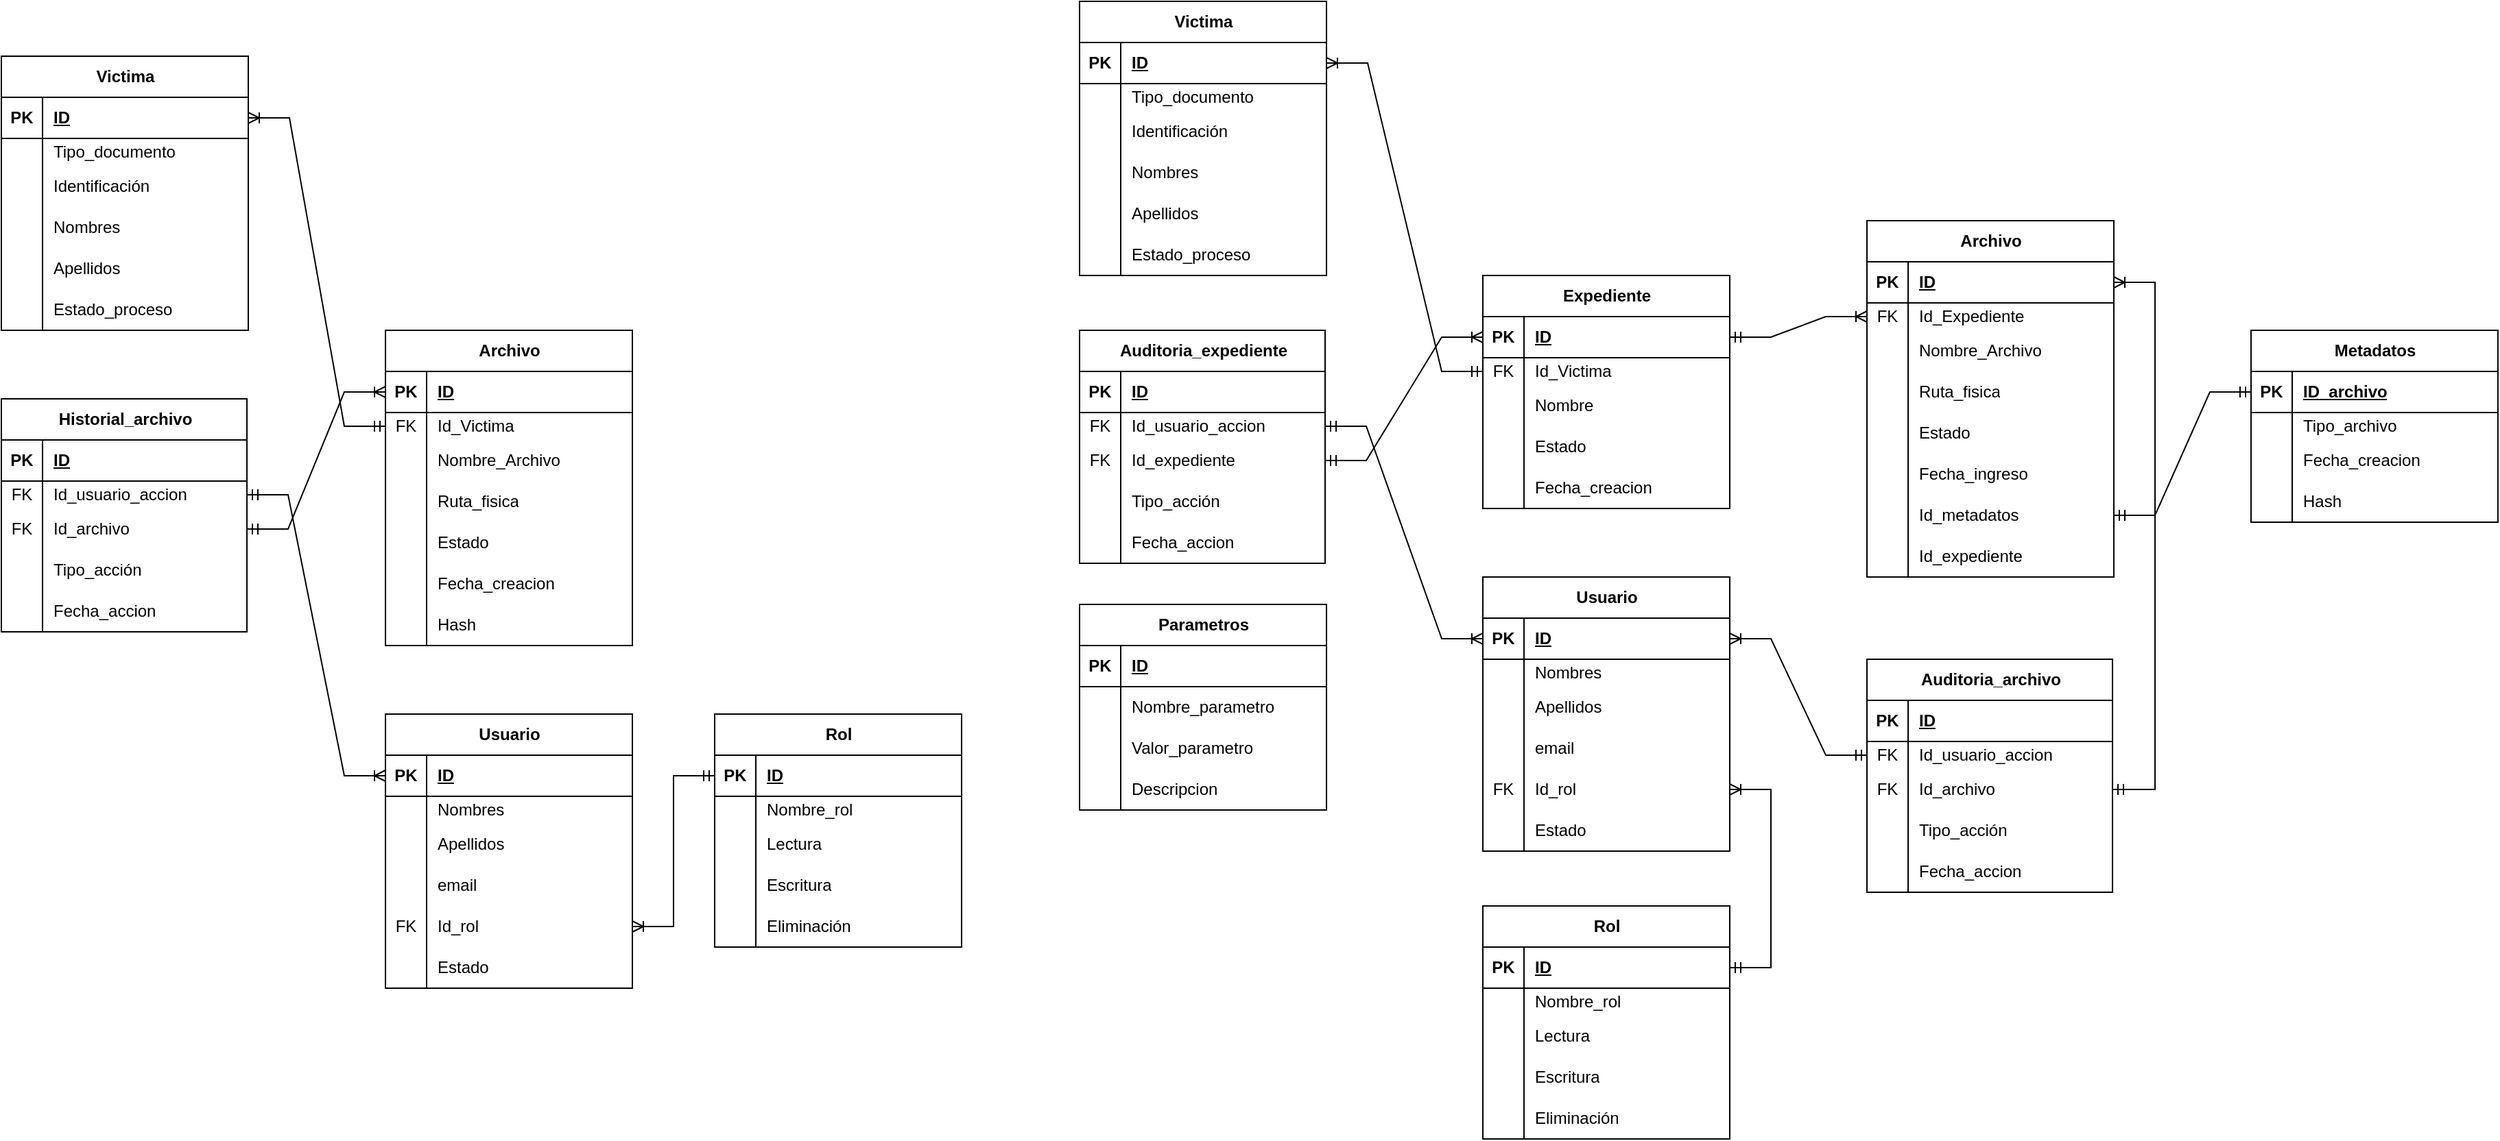 <mxfile version="25.0.3">
  <diagram name="Page-1" id="efa7a0a1-bf9b-a30e-e6df-94a7791c09e9">
    <mxGraphModel dx="2144" dy="1440" grid="1" gridSize="10" guides="1" tooltips="1" connect="1" arrows="1" fold="1" page="1" pageScale="1" pageWidth="826" pageHeight="1169" background="none" math="0" shadow="0">
      <root>
        <mxCell id="0" />
        <mxCell id="1" parent="0" />
        <mxCell id="3Y8XvrcZQTQg6yt4Mxhw-114" value="Victima" style="shape=table;startSize=30;container=1;collapsible=1;childLayout=tableLayout;fixedRows=1;rowLines=0;fontStyle=1;align=center;resizeLast=1;html=1;" vertex="1" parent="1">
          <mxGeometry x="40" y="40" width="180" height="200" as="geometry" />
        </mxCell>
        <mxCell id="3Y8XvrcZQTQg6yt4Mxhw-115" value="" style="shape=tableRow;horizontal=0;startSize=0;swimlaneHead=0;swimlaneBody=0;fillColor=none;collapsible=0;dropTarget=0;points=[[0,0.5],[1,0.5]];portConstraint=eastwest;top=0;left=0;right=0;bottom=1;" vertex="1" parent="3Y8XvrcZQTQg6yt4Mxhw-114">
          <mxGeometry y="30" width="180" height="30" as="geometry" />
        </mxCell>
        <mxCell id="3Y8XvrcZQTQg6yt4Mxhw-116" value="PK" style="shape=partialRectangle;connectable=0;fillColor=none;top=0;left=0;bottom=0;right=0;fontStyle=1;overflow=hidden;whiteSpace=wrap;html=1;" vertex="1" parent="3Y8XvrcZQTQg6yt4Mxhw-115">
          <mxGeometry width="30" height="30" as="geometry">
            <mxRectangle width="30" height="30" as="alternateBounds" />
          </mxGeometry>
        </mxCell>
        <mxCell id="3Y8XvrcZQTQg6yt4Mxhw-117" value="ID" style="shape=partialRectangle;connectable=0;fillColor=none;top=0;left=0;bottom=0;right=0;align=left;spacingLeft=6;fontStyle=5;overflow=hidden;whiteSpace=wrap;html=1;" vertex="1" parent="3Y8XvrcZQTQg6yt4Mxhw-115">
          <mxGeometry x="30" width="150" height="30" as="geometry">
            <mxRectangle width="150" height="30" as="alternateBounds" />
          </mxGeometry>
        </mxCell>
        <mxCell id="3Y8XvrcZQTQg6yt4Mxhw-118" value="" style="shape=tableRow;horizontal=0;startSize=0;swimlaneHead=0;swimlaneBody=0;fillColor=none;collapsible=0;dropTarget=0;points=[[0,0.5],[1,0.5]];portConstraint=eastwest;top=0;left=0;right=0;bottom=0;" vertex="1" parent="3Y8XvrcZQTQg6yt4Mxhw-114">
          <mxGeometry y="60" width="180" height="20" as="geometry" />
        </mxCell>
        <mxCell id="3Y8XvrcZQTQg6yt4Mxhw-119" value="" style="shape=partialRectangle;connectable=0;fillColor=none;top=0;left=0;bottom=0;right=0;editable=1;overflow=hidden;whiteSpace=wrap;html=1;" vertex="1" parent="3Y8XvrcZQTQg6yt4Mxhw-118">
          <mxGeometry width="30" height="20" as="geometry">
            <mxRectangle width="30" height="20" as="alternateBounds" />
          </mxGeometry>
        </mxCell>
        <mxCell id="3Y8XvrcZQTQg6yt4Mxhw-120" value="Tipo_documento&lt;span style=&quot;white-space: pre;&quot;&gt;&#x9;&lt;/span&gt;&lt;span style=&quot;white-space: pre;&quot;&gt;&#x9;&lt;/span&gt;" style="shape=partialRectangle;connectable=0;fillColor=none;top=0;left=0;bottom=0;right=0;align=left;spacingLeft=6;overflow=hidden;whiteSpace=wrap;html=1;" vertex="1" parent="3Y8XvrcZQTQg6yt4Mxhw-118">
          <mxGeometry x="30" width="150" height="20" as="geometry">
            <mxRectangle width="150" height="20" as="alternateBounds" />
          </mxGeometry>
        </mxCell>
        <mxCell id="3Y8XvrcZQTQg6yt4Mxhw-121" value="" style="shape=tableRow;horizontal=0;startSize=0;swimlaneHead=0;swimlaneBody=0;fillColor=none;collapsible=0;dropTarget=0;points=[[0,0.5],[1,0.5]];portConstraint=eastwest;top=0;left=0;right=0;bottom=0;" vertex="1" parent="3Y8XvrcZQTQg6yt4Mxhw-114">
          <mxGeometry y="80" width="180" height="30" as="geometry" />
        </mxCell>
        <mxCell id="3Y8XvrcZQTQg6yt4Mxhw-122" value="" style="shape=partialRectangle;connectable=0;fillColor=none;top=0;left=0;bottom=0;right=0;editable=1;overflow=hidden;whiteSpace=wrap;html=1;" vertex="1" parent="3Y8XvrcZQTQg6yt4Mxhw-121">
          <mxGeometry width="30" height="30" as="geometry">
            <mxRectangle width="30" height="30" as="alternateBounds" />
          </mxGeometry>
        </mxCell>
        <mxCell id="3Y8XvrcZQTQg6yt4Mxhw-123" value="Identificación" style="shape=partialRectangle;connectable=0;fillColor=none;top=0;left=0;bottom=0;right=0;align=left;spacingLeft=6;overflow=hidden;whiteSpace=wrap;html=1;" vertex="1" parent="3Y8XvrcZQTQg6yt4Mxhw-121">
          <mxGeometry x="30" width="150" height="30" as="geometry">
            <mxRectangle width="150" height="30" as="alternateBounds" />
          </mxGeometry>
        </mxCell>
        <mxCell id="3Y8XvrcZQTQg6yt4Mxhw-124" value="" style="shape=tableRow;horizontal=0;startSize=0;swimlaneHead=0;swimlaneBody=0;fillColor=none;collapsible=0;dropTarget=0;points=[[0,0.5],[1,0.5]];portConstraint=eastwest;top=0;left=0;right=0;bottom=0;" vertex="1" parent="3Y8XvrcZQTQg6yt4Mxhw-114">
          <mxGeometry y="110" width="180" height="30" as="geometry" />
        </mxCell>
        <mxCell id="3Y8XvrcZQTQg6yt4Mxhw-125" value="" style="shape=partialRectangle;connectable=0;fillColor=none;top=0;left=0;bottom=0;right=0;editable=1;overflow=hidden;whiteSpace=wrap;html=1;" vertex="1" parent="3Y8XvrcZQTQg6yt4Mxhw-124">
          <mxGeometry width="30" height="30" as="geometry">
            <mxRectangle width="30" height="30" as="alternateBounds" />
          </mxGeometry>
        </mxCell>
        <mxCell id="3Y8XvrcZQTQg6yt4Mxhw-126" value="Nombres" style="shape=partialRectangle;connectable=0;fillColor=none;top=0;left=0;bottom=0;right=0;align=left;spacingLeft=6;overflow=hidden;whiteSpace=wrap;html=1;" vertex="1" parent="3Y8XvrcZQTQg6yt4Mxhw-124">
          <mxGeometry x="30" width="150" height="30" as="geometry">
            <mxRectangle width="150" height="30" as="alternateBounds" />
          </mxGeometry>
        </mxCell>
        <mxCell id="3Y8XvrcZQTQg6yt4Mxhw-128" value="" style="shape=tableRow;horizontal=0;startSize=0;swimlaneHead=0;swimlaneBody=0;fillColor=none;collapsible=0;dropTarget=0;points=[[0,0.5],[1,0.5]];portConstraint=eastwest;top=0;left=0;right=0;bottom=0;" vertex="1" parent="3Y8XvrcZQTQg6yt4Mxhw-114">
          <mxGeometry y="140" width="180" height="30" as="geometry" />
        </mxCell>
        <mxCell id="3Y8XvrcZQTQg6yt4Mxhw-129" value="" style="shape=partialRectangle;connectable=0;fillColor=none;top=0;left=0;bottom=0;right=0;editable=1;overflow=hidden;whiteSpace=wrap;html=1;" vertex="1" parent="3Y8XvrcZQTQg6yt4Mxhw-128">
          <mxGeometry width="30" height="30" as="geometry">
            <mxRectangle width="30" height="30" as="alternateBounds" />
          </mxGeometry>
        </mxCell>
        <mxCell id="3Y8XvrcZQTQg6yt4Mxhw-130" value="Apellidos" style="shape=partialRectangle;connectable=0;fillColor=none;top=0;left=0;bottom=0;right=0;align=left;spacingLeft=6;overflow=hidden;whiteSpace=wrap;html=1;" vertex="1" parent="3Y8XvrcZQTQg6yt4Mxhw-128">
          <mxGeometry x="30" width="150" height="30" as="geometry">
            <mxRectangle width="150" height="30" as="alternateBounds" />
          </mxGeometry>
        </mxCell>
        <mxCell id="3Y8XvrcZQTQg6yt4Mxhw-134" value="" style="shape=tableRow;horizontal=0;startSize=0;swimlaneHead=0;swimlaneBody=0;fillColor=none;collapsible=0;dropTarget=0;points=[[0,0.5],[1,0.5]];portConstraint=eastwest;top=0;left=0;right=0;bottom=0;" vertex="1" parent="3Y8XvrcZQTQg6yt4Mxhw-114">
          <mxGeometry y="170" width="180" height="30" as="geometry" />
        </mxCell>
        <mxCell id="3Y8XvrcZQTQg6yt4Mxhw-135" value="" style="shape=partialRectangle;connectable=0;fillColor=none;top=0;left=0;bottom=0;right=0;editable=1;overflow=hidden;whiteSpace=wrap;html=1;" vertex="1" parent="3Y8XvrcZQTQg6yt4Mxhw-134">
          <mxGeometry width="30" height="30" as="geometry">
            <mxRectangle width="30" height="30" as="alternateBounds" />
          </mxGeometry>
        </mxCell>
        <mxCell id="3Y8XvrcZQTQg6yt4Mxhw-136" value="Estado_proceso" style="shape=partialRectangle;connectable=0;fillColor=none;top=0;left=0;bottom=0;right=0;align=left;spacingLeft=6;overflow=hidden;whiteSpace=wrap;html=1;" vertex="1" parent="3Y8XvrcZQTQg6yt4Mxhw-134">
          <mxGeometry x="30" width="150" height="30" as="geometry">
            <mxRectangle width="150" height="30" as="alternateBounds" />
          </mxGeometry>
        </mxCell>
        <mxCell id="3Y8XvrcZQTQg6yt4Mxhw-163" value="Historial_archivo" style="shape=table;startSize=30;container=1;collapsible=1;childLayout=tableLayout;fixedRows=1;rowLines=0;fontStyle=1;align=center;resizeLast=1;html=1;" vertex="1" parent="1">
          <mxGeometry x="40" y="290" width="179" height="170" as="geometry" />
        </mxCell>
        <mxCell id="3Y8XvrcZQTQg6yt4Mxhw-164" value="" style="shape=tableRow;horizontal=0;startSize=0;swimlaneHead=0;swimlaneBody=0;fillColor=none;collapsible=0;dropTarget=0;points=[[0,0.5],[1,0.5]];portConstraint=eastwest;top=0;left=0;right=0;bottom=1;" vertex="1" parent="3Y8XvrcZQTQg6yt4Mxhw-163">
          <mxGeometry y="30" width="179" height="30" as="geometry" />
        </mxCell>
        <mxCell id="3Y8XvrcZQTQg6yt4Mxhw-165" value="PK" style="shape=partialRectangle;connectable=0;fillColor=none;top=0;left=0;bottom=0;right=0;fontStyle=1;overflow=hidden;whiteSpace=wrap;html=1;" vertex="1" parent="3Y8XvrcZQTQg6yt4Mxhw-164">
          <mxGeometry width="30" height="30" as="geometry">
            <mxRectangle width="30" height="30" as="alternateBounds" />
          </mxGeometry>
        </mxCell>
        <mxCell id="3Y8XvrcZQTQg6yt4Mxhw-166" value="ID" style="shape=partialRectangle;connectable=0;fillColor=none;top=0;left=0;bottom=0;right=0;align=left;spacingLeft=6;fontStyle=5;overflow=hidden;whiteSpace=wrap;html=1;" vertex="1" parent="3Y8XvrcZQTQg6yt4Mxhw-164">
          <mxGeometry x="30" width="149" height="30" as="geometry">
            <mxRectangle width="149" height="30" as="alternateBounds" />
          </mxGeometry>
        </mxCell>
        <mxCell id="3Y8XvrcZQTQg6yt4Mxhw-167" value="" style="shape=tableRow;horizontal=0;startSize=0;swimlaneHead=0;swimlaneBody=0;fillColor=none;collapsible=0;dropTarget=0;points=[[0,0.5],[1,0.5]];portConstraint=eastwest;top=0;left=0;right=0;bottom=0;" vertex="1" parent="3Y8XvrcZQTQg6yt4Mxhw-163">
          <mxGeometry y="60" width="179" height="20" as="geometry" />
        </mxCell>
        <mxCell id="3Y8XvrcZQTQg6yt4Mxhw-168" value="FK" style="shape=partialRectangle;connectable=0;fillColor=none;top=0;left=0;bottom=0;right=0;editable=1;overflow=hidden;whiteSpace=wrap;html=1;" vertex="1" parent="3Y8XvrcZQTQg6yt4Mxhw-167">
          <mxGeometry width="30" height="20" as="geometry">
            <mxRectangle width="30" height="20" as="alternateBounds" />
          </mxGeometry>
        </mxCell>
        <mxCell id="3Y8XvrcZQTQg6yt4Mxhw-169" value="Id_usuario_accion" style="shape=partialRectangle;connectable=0;fillColor=none;top=0;left=0;bottom=0;right=0;align=left;spacingLeft=6;overflow=hidden;whiteSpace=wrap;html=1;" vertex="1" parent="3Y8XvrcZQTQg6yt4Mxhw-167">
          <mxGeometry x="30" width="149" height="20" as="geometry">
            <mxRectangle width="149" height="20" as="alternateBounds" />
          </mxGeometry>
        </mxCell>
        <mxCell id="3Y8XvrcZQTQg6yt4Mxhw-170" value="" style="shape=tableRow;horizontal=0;startSize=0;swimlaneHead=0;swimlaneBody=0;fillColor=none;collapsible=0;dropTarget=0;points=[[0,0.5],[1,0.5]];portConstraint=eastwest;top=0;left=0;right=0;bottom=0;" vertex="1" parent="3Y8XvrcZQTQg6yt4Mxhw-163">
          <mxGeometry y="80" width="179" height="30" as="geometry" />
        </mxCell>
        <mxCell id="3Y8XvrcZQTQg6yt4Mxhw-171" value="FK" style="shape=partialRectangle;connectable=0;fillColor=none;top=0;left=0;bottom=0;right=0;editable=1;overflow=hidden;whiteSpace=wrap;html=1;" vertex="1" parent="3Y8XvrcZQTQg6yt4Mxhw-170">
          <mxGeometry width="30" height="30" as="geometry">
            <mxRectangle width="30" height="30" as="alternateBounds" />
          </mxGeometry>
        </mxCell>
        <mxCell id="3Y8XvrcZQTQg6yt4Mxhw-172" value="Id_archivo" style="shape=partialRectangle;connectable=0;fillColor=none;top=0;left=0;bottom=0;right=0;align=left;spacingLeft=6;overflow=hidden;whiteSpace=wrap;html=1;" vertex="1" parent="3Y8XvrcZQTQg6yt4Mxhw-170">
          <mxGeometry x="30" width="149" height="30" as="geometry">
            <mxRectangle width="149" height="30" as="alternateBounds" />
          </mxGeometry>
        </mxCell>
        <mxCell id="3Y8XvrcZQTQg6yt4Mxhw-173" value="" style="shape=tableRow;horizontal=0;startSize=0;swimlaneHead=0;swimlaneBody=0;fillColor=none;collapsible=0;dropTarget=0;points=[[0,0.5],[1,0.5]];portConstraint=eastwest;top=0;left=0;right=0;bottom=0;" vertex="1" parent="3Y8XvrcZQTQg6yt4Mxhw-163">
          <mxGeometry y="110" width="179" height="30" as="geometry" />
        </mxCell>
        <mxCell id="3Y8XvrcZQTQg6yt4Mxhw-174" value="" style="shape=partialRectangle;connectable=0;fillColor=none;top=0;left=0;bottom=0;right=0;editable=1;overflow=hidden;whiteSpace=wrap;html=1;" vertex="1" parent="3Y8XvrcZQTQg6yt4Mxhw-173">
          <mxGeometry width="30" height="30" as="geometry">
            <mxRectangle width="30" height="30" as="alternateBounds" />
          </mxGeometry>
        </mxCell>
        <mxCell id="3Y8XvrcZQTQg6yt4Mxhw-175" value="Tipo_acción" style="shape=partialRectangle;connectable=0;fillColor=none;top=0;left=0;bottom=0;right=0;align=left;spacingLeft=6;overflow=hidden;whiteSpace=wrap;html=1;" vertex="1" parent="3Y8XvrcZQTQg6yt4Mxhw-173">
          <mxGeometry x="30" width="149" height="30" as="geometry">
            <mxRectangle width="149" height="30" as="alternateBounds" />
          </mxGeometry>
        </mxCell>
        <mxCell id="3Y8XvrcZQTQg6yt4Mxhw-176" value="" style="shape=tableRow;horizontal=0;startSize=0;swimlaneHead=0;swimlaneBody=0;fillColor=none;collapsible=0;dropTarget=0;points=[[0,0.5],[1,0.5]];portConstraint=eastwest;top=0;left=0;right=0;bottom=0;" vertex="1" parent="3Y8XvrcZQTQg6yt4Mxhw-163">
          <mxGeometry y="140" width="179" height="30" as="geometry" />
        </mxCell>
        <mxCell id="3Y8XvrcZQTQg6yt4Mxhw-177" value="" style="shape=partialRectangle;connectable=0;fillColor=none;top=0;left=0;bottom=0;right=0;editable=1;overflow=hidden;whiteSpace=wrap;html=1;" vertex="1" parent="3Y8XvrcZQTQg6yt4Mxhw-176">
          <mxGeometry width="30" height="30" as="geometry">
            <mxRectangle width="30" height="30" as="alternateBounds" />
          </mxGeometry>
        </mxCell>
        <mxCell id="3Y8XvrcZQTQg6yt4Mxhw-178" value="Fecha_accion" style="shape=partialRectangle;connectable=0;fillColor=none;top=0;left=0;bottom=0;right=0;align=left;spacingLeft=6;overflow=hidden;whiteSpace=wrap;html=1;" vertex="1" parent="3Y8XvrcZQTQg6yt4Mxhw-176">
          <mxGeometry x="30" width="149" height="30" as="geometry">
            <mxRectangle width="149" height="30" as="alternateBounds" />
          </mxGeometry>
        </mxCell>
        <mxCell id="3Y8XvrcZQTQg6yt4Mxhw-184" value="" style="edgeStyle=entityRelationEdgeStyle;fontSize=12;html=1;endArrow=ERoneToMany;startArrow=ERmandOne;rounded=0;" edge="1" parent="1" source="3Y8XvrcZQTQg6yt4Mxhw-141" target="3Y8XvrcZQTQg6yt4Mxhw-115">
          <mxGeometry width="100" height="100" relative="1" as="geometry">
            <mxPoint x="370" y="590" as="sourcePoint" />
            <mxPoint x="470" y="490" as="targetPoint" />
          </mxGeometry>
        </mxCell>
        <mxCell id="3Y8XvrcZQTQg6yt4Mxhw-186" value="" style="edgeStyle=entityRelationEdgeStyle;fontSize=12;html=1;endArrow=ERoneToMany;startArrow=ERmandOne;rounded=0;" edge="1" parent="1" source="3Y8XvrcZQTQg6yt4Mxhw-170" target="3Y8XvrcZQTQg6yt4Mxhw-138">
          <mxGeometry width="100" height="100" relative="1" as="geometry">
            <mxPoint x="280" y="595" as="sourcePoint" />
            <mxPoint x="280" y="340" as="targetPoint" />
            <Array as="points">
              <mxPoint x="341" y="465" />
              <mxPoint x="351" y="465" />
              <mxPoint x="351" y="455" />
            </Array>
          </mxGeometry>
        </mxCell>
        <mxCell id="3Y8XvrcZQTQg6yt4Mxhw-187" value="" style="edgeStyle=entityRelationEdgeStyle;fontSize=12;html=1;endArrow=ERoneToMany;startArrow=ERmandOne;rounded=0;" edge="1" parent="1" source="3Y8XvrcZQTQg6yt4Mxhw-167" target="3Y8XvrcZQTQg6yt4Mxhw-189">
          <mxGeometry width="100" height="100" relative="1" as="geometry">
            <mxPoint x="219" y="555" as="sourcePoint" />
            <mxPoint x="320" y="680" as="targetPoint" />
          </mxGeometry>
        </mxCell>
        <mxCell id="3Y8XvrcZQTQg6yt4Mxhw-137" value="Archivo" style="shape=table;startSize=30;container=1;collapsible=1;childLayout=tableLayout;fixedRows=1;rowLines=0;fontStyle=1;align=center;resizeLast=1;html=1;" vertex="1" parent="1">
          <mxGeometry x="320" y="240" width="180" height="230" as="geometry" />
        </mxCell>
        <mxCell id="3Y8XvrcZQTQg6yt4Mxhw-138" value="" style="shape=tableRow;horizontal=0;startSize=0;swimlaneHead=0;swimlaneBody=0;fillColor=none;collapsible=0;dropTarget=0;points=[[0,0.5],[1,0.5]];portConstraint=eastwest;top=0;left=0;right=0;bottom=1;" vertex="1" parent="3Y8XvrcZQTQg6yt4Mxhw-137">
          <mxGeometry y="30" width="180" height="30" as="geometry" />
        </mxCell>
        <mxCell id="3Y8XvrcZQTQg6yt4Mxhw-139" value="PK" style="shape=partialRectangle;connectable=0;fillColor=none;top=0;left=0;bottom=0;right=0;fontStyle=1;overflow=hidden;whiteSpace=wrap;html=1;" vertex="1" parent="3Y8XvrcZQTQg6yt4Mxhw-138">
          <mxGeometry width="30" height="30" as="geometry">
            <mxRectangle width="30" height="30" as="alternateBounds" />
          </mxGeometry>
        </mxCell>
        <mxCell id="3Y8XvrcZQTQg6yt4Mxhw-140" value="ID" style="shape=partialRectangle;connectable=0;fillColor=none;top=0;left=0;bottom=0;right=0;align=left;spacingLeft=6;fontStyle=5;overflow=hidden;whiteSpace=wrap;html=1;" vertex="1" parent="3Y8XvrcZQTQg6yt4Mxhw-138">
          <mxGeometry x="30" width="150" height="30" as="geometry">
            <mxRectangle width="150" height="30" as="alternateBounds" />
          </mxGeometry>
        </mxCell>
        <mxCell id="3Y8XvrcZQTQg6yt4Mxhw-141" value="" style="shape=tableRow;horizontal=0;startSize=0;swimlaneHead=0;swimlaneBody=0;fillColor=none;collapsible=0;dropTarget=0;points=[[0,0.5],[1,0.5]];portConstraint=eastwest;top=0;left=0;right=0;bottom=0;" vertex="1" parent="3Y8XvrcZQTQg6yt4Mxhw-137">
          <mxGeometry y="60" width="180" height="20" as="geometry" />
        </mxCell>
        <mxCell id="3Y8XvrcZQTQg6yt4Mxhw-142" value="FK" style="shape=partialRectangle;connectable=0;fillColor=none;top=0;left=0;bottom=0;right=0;editable=1;overflow=hidden;whiteSpace=wrap;html=1;" vertex="1" parent="3Y8XvrcZQTQg6yt4Mxhw-141">
          <mxGeometry width="30" height="20" as="geometry">
            <mxRectangle width="30" height="20" as="alternateBounds" />
          </mxGeometry>
        </mxCell>
        <mxCell id="3Y8XvrcZQTQg6yt4Mxhw-143" value="Id_Victima" style="shape=partialRectangle;connectable=0;fillColor=none;top=0;left=0;bottom=0;right=0;align=left;spacingLeft=6;overflow=hidden;whiteSpace=wrap;html=1;" vertex="1" parent="3Y8XvrcZQTQg6yt4Mxhw-141">
          <mxGeometry x="30" width="150" height="20" as="geometry">
            <mxRectangle width="150" height="20" as="alternateBounds" />
          </mxGeometry>
        </mxCell>
        <mxCell id="3Y8XvrcZQTQg6yt4Mxhw-144" value="" style="shape=tableRow;horizontal=0;startSize=0;swimlaneHead=0;swimlaneBody=0;fillColor=none;collapsible=0;dropTarget=0;points=[[0,0.5],[1,0.5]];portConstraint=eastwest;top=0;left=0;right=0;bottom=0;" vertex="1" parent="3Y8XvrcZQTQg6yt4Mxhw-137">
          <mxGeometry y="80" width="180" height="30" as="geometry" />
        </mxCell>
        <mxCell id="3Y8XvrcZQTQg6yt4Mxhw-145" value="" style="shape=partialRectangle;connectable=0;fillColor=none;top=0;left=0;bottom=0;right=0;editable=1;overflow=hidden;whiteSpace=wrap;html=1;" vertex="1" parent="3Y8XvrcZQTQg6yt4Mxhw-144">
          <mxGeometry width="30" height="30" as="geometry">
            <mxRectangle width="30" height="30" as="alternateBounds" />
          </mxGeometry>
        </mxCell>
        <mxCell id="3Y8XvrcZQTQg6yt4Mxhw-146" value="Nombre_Archivo" style="shape=partialRectangle;connectable=0;fillColor=none;top=0;left=0;bottom=0;right=0;align=left;spacingLeft=6;overflow=hidden;whiteSpace=wrap;html=1;" vertex="1" parent="3Y8XvrcZQTQg6yt4Mxhw-144">
          <mxGeometry x="30" width="150" height="30" as="geometry">
            <mxRectangle width="150" height="30" as="alternateBounds" />
          </mxGeometry>
        </mxCell>
        <mxCell id="3Y8XvrcZQTQg6yt4Mxhw-147" value="" style="shape=tableRow;horizontal=0;startSize=0;swimlaneHead=0;swimlaneBody=0;fillColor=none;collapsible=0;dropTarget=0;points=[[0,0.5],[1,0.5]];portConstraint=eastwest;top=0;left=0;right=0;bottom=0;" vertex="1" parent="3Y8XvrcZQTQg6yt4Mxhw-137">
          <mxGeometry y="110" width="180" height="30" as="geometry" />
        </mxCell>
        <mxCell id="3Y8XvrcZQTQg6yt4Mxhw-148" value="" style="shape=partialRectangle;connectable=0;fillColor=none;top=0;left=0;bottom=0;right=0;editable=1;overflow=hidden;whiteSpace=wrap;html=1;" vertex="1" parent="3Y8XvrcZQTQg6yt4Mxhw-147">
          <mxGeometry width="30" height="30" as="geometry">
            <mxRectangle width="30" height="30" as="alternateBounds" />
          </mxGeometry>
        </mxCell>
        <mxCell id="3Y8XvrcZQTQg6yt4Mxhw-149" value="Ruta_fisica" style="shape=partialRectangle;connectable=0;fillColor=none;top=0;left=0;bottom=0;right=0;align=left;spacingLeft=6;overflow=hidden;whiteSpace=wrap;html=1;" vertex="1" parent="3Y8XvrcZQTQg6yt4Mxhw-147">
          <mxGeometry x="30" width="150" height="30" as="geometry">
            <mxRectangle width="150" height="30" as="alternateBounds" />
          </mxGeometry>
        </mxCell>
        <mxCell id="3Y8XvrcZQTQg6yt4Mxhw-150" value="" style="shape=tableRow;horizontal=0;startSize=0;swimlaneHead=0;swimlaneBody=0;fillColor=none;collapsible=0;dropTarget=0;points=[[0,0.5],[1,0.5]];portConstraint=eastwest;top=0;left=0;right=0;bottom=0;" vertex="1" parent="3Y8XvrcZQTQg6yt4Mxhw-137">
          <mxGeometry y="140" width="180" height="30" as="geometry" />
        </mxCell>
        <mxCell id="3Y8XvrcZQTQg6yt4Mxhw-151" value="" style="shape=partialRectangle;connectable=0;fillColor=none;top=0;left=0;bottom=0;right=0;editable=1;overflow=hidden;whiteSpace=wrap;html=1;" vertex="1" parent="3Y8XvrcZQTQg6yt4Mxhw-150">
          <mxGeometry width="30" height="30" as="geometry">
            <mxRectangle width="30" height="30" as="alternateBounds" />
          </mxGeometry>
        </mxCell>
        <mxCell id="3Y8XvrcZQTQg6yt4Mxhw-152" value="Estado" style="shape=partialRectangle;connectable=0;fillColor=none;top=0;left=0;bottom=0;right=0;align=left;spacingLeft=6;overflow=hidden;whiteSpace=wrap;html=1;" vertex="1" parent="3Y8XvrcZQTQg6yt4Mxhw-150">
          <mxGeometry x="30" width="150" height="30" as="geometry">
            <mxRectangle width="150" height="30" as="alternateBounds" />
          </mxGeometry>
        </mxCell>
        <mxCell id="3Y8XvrcZQTQg6yt4Mxhw-247" value="" style="shape=tableRow;horizontal=0;startSize=0;swimlaneHead=0;swimlaneBody=0;fillColor=none;collapsible=0;dropTarget=0;points=[[0,0.5],[1,0.5]];portConstraint=eastwest;top=0;left=0;right=0;bottom=0;" vertex="1" parent="3Y8XvrcZQTQg6yt4Mxhw-137">
          <mxGeometry y="170" width="180" height="30" as="geometry" />
        </mxCell>
        <mxCell id="3Y8XvrcZQTQg6yt4Mxhw-248" value="" style="shape=partialRectangle;connectable=0;fillColor=none;top=0;left=0;bottom=0;right=0;editable=1;overflow=hidden;whiteSpace=wrap;html=1;" vertex="1" parent="3Y8XvrcZQTQg6yt4Mxhw-247">
          <mxGeometry width="30" height="30" as="geometry">
            <mxRectangle width="30" height="30" as="alternateBounds" />
          </mxGeometry>
        </mxCell>
        <mxCell id="3Y8XvrcZQTQg6yt4Mxhw-249" value="Fecha_creacion" style="shape=partialRectangle;connectable=0;fillColor=none;top=0;left=0;bottom=0;right=0;align=left;spacingLeft=6;overflow=hidden;whiteSpace=wrap;html=1;" vertex="1" parent="3Y8XvrcZQTQg6yt4Mxhw-247">
          <mxGeometry x="30" width="150" height="30" as="geometry">
            <mxRectangle width="150" height="30" as="alternateBounds" />
          </mxGeometry>
        </mxCell>
        <mxCell id="3Y8XvrcZQTQg6yt4Mxhw-253" value="" style="shape=tableRow;horizontal=0;startSize=0;swimlaneHead=0;swimlaneBody=0;fillColor=none;collapsible=0;dropTarget=0;points=[[0,0.5],[1,0.5]];portConstraint=eastwest;top=0;left=0;right=0;bottom=0;" vertex="1" parent="3Y8XvrcZQTQg6yt4Mxhw-137">
          <mxGeometry y="200" width="180" height="30" as="geometry" />
        </mxCell>
        <mxCell id="3Y8XvrcZQTQg6yt4Mxhw-254" value="" style="shape=partialRectangle;connectable=0;fillColor=none;top=0;left=0;bottom=0;right=0;editable=1;overflow=hidden;whiteSpace=wrap;html=1;" vertex="1" parent="3Y8XvrcZQTQg6yt4Mxhw-253">
          <mxGeometry width="30" height="30" as="geometry">
            <mxRectangle width="30" height="30" as="alternateBounds" />
          </mxGeometry>
        </mxCell>
        <mxCell id="3Y8XvrcZQTQg6yt4Mxhw-255" value="Hash" style="shape=partialRectangle;connectable=0;fillColor=none;top=0;left=0;bottom=0;right=0;align=left;spacingLeft=6;overflow=hidden;whiteSpace=wrap;html=1;" vertex="1" parent="3Y8XvrcZQTQg6yt4Mxhw-253">
          <mxGeometry x="30" width="150" height="30" as="geometry">
            <mxRectangle width="150" height="30" as="alternateBounds" />
          </mxGeometry>
        </mxCell>
        <mxCell id="3Y8XvrcZQTQg6yt4Mxhw-188" value="Usuario" style="shape=table;startSize=30;container=1;collapsible=1;childLayout=tableLayout;fixedRows=1;rowLines=0;fontStyle=1;align=center;resizeLast=1;html=1;" vertex="1" parent="1">
          <mxGeometry x="320" y="520" width="180" height="200" as="geometry" />
        </mxCell>
        <mxCell id="3Y8XvrcZQTQg6yt4Mxhw-189" value="" style="shape=tableRow;horizontal=0;startSize=0;swimlaneHead=0;swimlaneBody=0;fillColor=none;collapsible=0;dropTarget=0;points=[[0,0.5],[1,0.5]];portConstraint=eastwest;top=0;left=0;right=0;bottom=1;" vertex="1" parent="3Y8XvrcZQTQg6yt4Mxhw-188">
          <mxGeometry y="30" width="180" height="30" as="geometry" />
        </mxCell>
        <mxCell id="3Y8XvrcZQTQg6yt4Mxhw-190" value="PK" style="shape=partialRectangle;connectable=0;fillColor=none;top=0;left=0;bottom=0;right=0;fontStyle=1;overflow=hidden;whiteSpace=wrap;html=1;" vertex="1" parent="3Y8XvrcZQTQg6yt4Mxhw-189">
          <mxGeometry width="30" height="30" as="geometry">
            <mxRectangle width="30" height="30" as="alternateBounds" />
          </mxGeometry>
        </mxCell>
        <mxCell id="3Y8XvrcZQTQg6yt4Mxhw-191" value="ID" style="shape=partialRectangle;connectable=0;fillColor=none;top=0;left=0;bottom=0;right=0;align=left;spacingLeft=6;fontStyle=5;overflow=hidden;whiteSpace=wrap;html=1;" vertex="1" parent="3Y8XvrcZQTQg6yt4Mxhw-189">
          <mxGeometry x="30" width="150" height="30" as="geometry">
            <mxRectangle width="150" height="30" as="alternateBounds" />
          </mxGeometry>
        </mxCell>
        <mxCell id="3Y8XvrcZQTQg6yt4Mxhw-192" value="" style="shape=tableRow;horizontal=0;startSize=0;swimlaneHead=0;swimlaneBody=0;fillColor=none;collapsible=0;dropTarget=0;points=[[0,0.5],[1,0.5]];portConstraint=eastwest;top=0;left=0;right=0;bottom=0;" vertex="1" parent="3Y8XvrcZQTQg6yt4Mxhw-188">
          <mxGeometry y="60" width="180" height="20" as="geometry" />
        </mxCell>
        <mxCell id="3Y8XvrcZQTQg6yt4Mxhw-193" value="" style="shape=partialRectangle;connectable=0;fillColor=none;top=0;left=0;bottom=0;right=0;editable=1;overflow=hidden;whiteSpace=wrap;html=1;" vertex="1" parent="3Y8XvrcZQTQg6yt4Mxhw-192">
          <mxGeometry width="30" height="20" as="geometry">
            <mxRectangle width="30" height="20" as="alternateBounds" />
          </mxGeometry>
        </mxCell>
        <mxCell id="3Y8XvrcZQTQg6yt4Mxhw-194" value="Nombres" style="shape=partialRectangle;connectable=0;fillColor=none;top=0;left=0;bottom=0;right=0;align=left;spacingLeft=6;overflow=hidden;whiteSpace=wrap;html=1;" vertex="1" parent="3Y8XvrcZQTQg6yt4Mxhw-192">
          <mxGeometry x="30" width="150" height="20" as="geometry">
            <mxRectangle width="150" height="20" as="alternateBounds" />
          </mxGeometry>
        </mxCell>
        <mxCell id="3Y8XvrcZQTQg6yt4Mxhw-195" value="" style="shape=tableRow;horizontal=0;startSize=0;swimlaneHead=0;swimlaneBody=0;fillColor=none;collapsible=0;dropTarget=0;points=[[0,0.5],[1,0.5]];portConstraint=eastwest;top=0;left=0;right=0;bottom=0;" vertex="1" parent="3Y8XvrcZQTQg6yt4Mxhw-188">
          <mxGeometry y="80" width="180" height="30" as="geometry" />
        </mxCell>
        <mxCell id="3Y8XvrcZQTQg6yt4Mxhw-196" value="" style="shape=partialRectangle;connectable=0;fillColor=none;top=0;left=0;bottom=0;right=0;editable=1;overflow=hidden;whiteSpace=wrap;html=1;" vertex="1" parent="3Y8XvrcZQTQg6yt4Mxhw-195">
          <mxGeometry width="30" height="30" as="geometry">
            <mxRectangle width="30" height="30" as="alternateBounds" />
          </mxGeometry>
        </mxCell>
        <mxCell id="3Y8XvrcZQTQg6yt4Mxhw-197" value="Apellidos" style="shape=partialRectangle;connectable=0;fillColor=none;top=0;left=0;bottom=0;right=0;align=left;spacingLeft=6;overflow=hidden;whiteSpace=wrap;html=1;" vertex="1" parent="3Y8XvrcZQTQg6yt4Mxhw-195">
          <mxGeometry x="30" width="150" height="30" as="geometry">
            <mxRectangle width="150" height="30" as="alternateBounds" />
          </mxGeometry>
        </mxCell>
        <mxCell id="3Y8XvrcZQTQg6yt4Mxhw-198" value="" style="shape=tableRow;horizontal=0;startSize=0;swimlaneHead=0;swimlaneBody=0;fillColor=none;collapsible=0;dropTarget=0;points=[[0,0.5],[1,0.5]];portConstraint=eastwest;top=0;left=0;right=0;bottom=0;" vertex="1" parent="3Y8XvrcZQTQg6yt4Mxhw-188">
          <mxGeometry y="110" width="180" height="30" as="geometry" />
        </mxCell>
        <mxCell id="3Y8XvrcZQTQg6yt4Mxhw-199" value="" style="shape=partialRectangle;connectable=0;fillColor=none;top=0;left=0;bottom=0;right=0;editable=1;overflow=hidden;whiteSpace=wrap;html=1;" vertex="1" parent="3Y8XvrcZQTQg6yt4Mxhw-198">
          <mxGeometry width="30" height="30" as="geometry">
            <mxRectangle width="30" height="30" as="alternateBounds" />
          </mxGeometry>
        </mxCell>
        <mxCell id="3Y8XvrcZQTQg6yt4Mxhw-200" value="email" style="shape=partialRectangle;connectable=0;fillColor=none;top=0;left=0;bottom=0;right=0;align=left;spacingLeft=6;overflow=hidden;whiteSpace=wrap;html=1;" vertex="1" parent="3Y8XvrcZQTQg6yt4Mxhw-198">
          <mxGeometry x="30" width="150" height="30" as="geometry">
            <mxRectangle width="150" height="30" as="alternateBounds" />
          </mxGeometry>
        </mxCell>
        <mxCell id="3Y8XvrcZQTQg6yt4Mxhw-201" value="" style="shape=tableRow;horizontal=0;startSize=0;swimlaneHead=0;swimlaneBody=0;fillColor=none;collapsible=0;dropTarget=0;points=[[0,0.5],[1,0.5]];portConstraint=eastwest;top=0;left=0;right=0;bottom=0;" vertex="1" parent="3Y8XvrcZQTQg6yt4Mxhw-188">
          <mxGeometry y="140" width="180" height="30" as="geometry" />
        </mxCell>
        <mxCell id="3Y8XvrcZQTQg6yt4Mxhw-202" value="FK" style="shape=partialRectangle;connectable=0;fillColor=none;top=0;left=0;bottom=0;right=0;editable=1;overflow=hidden;whiteSpace=wrap;html=1;" vertex="1" parent="3Y8XvrcZQTQg6yt4Mxhw-201">
          <mxGeometry width="30" height="30" as="geometry">
            <mxRectangle width="30" height="30" as="alternateBounds" />
          </mxGeometry>
        </mxCell>
        <mxCell id="3Y8XvrcZQTQg6yt4Mxhw-203" value="Id_rol" style="shape=partialRectangle;connectable=0;fillColor=none;top=0;left=0;bottom=0;right=0;align=left;spacingLeft=6;overflow=hidden;whiteSpace=wrap;html=1;" vertex="1" parent="3Y8XvrcZQTQg6yt4Mxhw-201">
          <mxGeometry x="30" width="150" height="30" as="geometry">
            <mxRectangle width="150" height="30" as="alternateBounds" />
          </mxGeometry>
        </mxCell>
        <mxCell id="3Y8XvrcZQTQg6yt4Mxhw-204" value="" style="shape=tableRow;horizontal=0;startSize=0;swimlaneHead=0;swimlaneBody=0;fillColor=none;collapsible=0;dropTarget=0;points=[[0,0.5],[1,0.5]];portConstraint=eastwest;top=0;left=0;right=0;bottom=0;" vertex="1" parent="3Y8XvrcZQTQg6yt4Mxhw-188">
          <mxGeometry y="170" width="180" height="30" as="geometry" />
        </mxCell>
        <mxCell id="3Y8XvrcZQTQg6yt4Mxhw-205" value="" style="shape=partialRectangle;connectable=0;fillColor=none;top=0;left=0;bottom=0;right=0;editable=1;overflow=hidden;whiteSpace=wrap;html=1;" vertex="1" parent="3Y8XvrcZQTQg6yt4Mxhw-204">
          <mxGeometry width="30" height="30" as="geometry">
            <mxRectangle width="30" height="30" as="alternateBounds" />
          </mxGeometry>
        </mxCell>
        <mxCell id="3Y8XvrcZQTQg6yt4Mxhw-206" value="Estado" style="shape=partialRectangle;connectable=0;fillColor=none;top=0;left=0;bottom=0;right=0;align=left;spacingLeft=6;overflow=hidden;whiteSpace=wrap;html=1;" vertex="1" parent="3Y8XvrcZQTQg6yt4Mxhw-204">
          <mxGeometry x="30" width="150" height="30" as="geometry">
            <mxRectangle width="150" height="30" as="alternateBounds" />
          </mxGeometry>
        </mxCell>
        <mxCell id="3Y8XvrcZQTQg6yt4Mxhw-226" value="Rol" style="shape=table;startSize=30;container=1;collapsible=1;childLayout=tableLayout;fixedRows=1;rowLines=0;fontStyle=1;align=center;resizeLast=1;html=1;" vertex="1" parent="1">
          <mxGeometry x="560" y="520" width="180" height="170" as="geometry" />
        </mxCell>
        <mxCell id="3Y8XvrcZQTQg6yt4Mxhw-227" value="" style="shape=tableRow;horizontal=0;startSize=0;swimlaneHead=0;swimlaneBody=0;fillColor=none;collapsible=0;dropTarget=0;points=[[0,0.5],[1,0.5]];portConstraint=eastwest;top=0;left=0;right=0;bottom=1;" vertex="1" parent="3Y8XvrcZQTQg6yt4Mxhw-226">
          <mxGeometry y="30" width="180" height="30" as="geometry" />
        </mxCell>
        <mxCell id="3Y8XvrcZQTQg6yt4Mxhw-228" value="PK" style="shape=partialRectangle;connectable=0;fillColor=none;top=0;left=0;bottom=0;right=0;fontStyle=1;overflow=hidden;whiteSpace=wrap;html=1;" vertex="1" parent="3Y8XvrcZQTQg6yt4Mxhw-227">
          <mxGeometry width="30" height="30" as="geometry">
            <mxRectangle width="30" height="30" as="alternateBounds" />
          </mxGeometry>
        </mxCell>
        <mxCell id="3Y8XvrcZQTQg6yt4Mxhw-229" value="ID" style="shape=partialRectangle;connectable=0;fillColor=none;top=0;left=0;bottom=0;right=0;align=left;spacingLeft=6;fontStyle=5;overflow=hidden;whiteSpace=wrap;html=1;" vertex="1" parent="3Y8XvrcZQTQg6yt4Mxhw-227">
          <mxGeometry x="30" width="150" height="30" as="geometry">
            <mxRectangle width="150" height="30" as="alternateBounds" />
          </mxGeometry>
        </mxCell>
        <mxCell id="3Y8XvrcZQTQg6yt4Mxhw-230" value="" style="shape=tableRow;horizontal=0;startSize=0;swimlaneHead=0;swimlaneBody=0;fillColor=none;collapsible=0;dropTarget=0;points=[[0,0.5],[1,0.5]];portConstraint=eastwest;top=0;left=0;right=0;bottom=0;" vertex="1" parent="3Y8XvrcZQTQg6yt4Mxhw-226">
          <mxGeometry y="60" width="180" height="20" as="geometry" />
        </mxCell>
        <mxCell id="3Y8XvrcZQTQg6yt4Mxhw-231" value="" style="shape=partialRectangle;connectable=0;fillColor=none;top=0;left=0;bottom=0;right=0;editable=1;overflow=hidden;whiteSpace=wrap;html=1;" vertex="1" parent="3Y8XvrcZQTQg6yt4Mxhw-230">
          <mxGeometry width="30" height="20" as="geometry">
            <mxRectangle width="30" height="20" as="alternateBounds" />
          </mxGeometry>
        </mxCell>
        <mxCell id="3Y8XvrcZQTQg6yt4Mxhw-232" value="Nombre_rol" style="shape=partialRectangle;connectable=0;fillColor=none;top=0;left=0;bottom=0;right=0;align=left;spacingLeft=6;overflow=hidden;whiteSpace=wrap;html=1;" vertex="1" parent="3Y8XvrcZQTQg6yt4Mxhw-230">
          <mxGeometry x="30" width="150" height="20" as="geometry">
            <mxRectangle width="150" height="20" as="alternateBounds" />
          </mxGeometry>
        </mxCell>
        <mxCell id="3Y8XvrcZQTQg6yt4Mxhw-233" value="" style="shape=tableRow;horizontal=0;startSize=0;swimlaneHead=0;swimlaneBody=0;fillColor=none;collapsible=0;dropTarget=0;points=[[0,0.5],[1,0.5]];portConstraint=eastwest;top=0;left=0;right=0;bottom=0;" vertex="1" parent="3Y8XvrcZQTQg6yt4Mxhw-226">
          <mxGeometry y="80" width="180" height="30" as="geometry" />
        </mxCell>
        <mxCell id="3Y8XvrcZQTQg6yt4Mxhw-234" value="" style="shape=partialRectangle;connectable=0;fillColor=none;top=0;left=0;bottom=0;right=0;editable=1;overflow=hidden;whiteSpace=wrap;html=1;" vertex="1" parent="3Y8XvrcZQTQg6yt4Mxhw-233">
          <mxGeometry width="30" height="30" as="geometry">
            <mxRectangle width="30" height="30" as="alternateBounds" />
          </mxGeometry>
        </mxCell>
        <mxCell id="3Y8XvrcZQTQg6yt4Mxhw-235" value="Lectura" style="shape=partialRectangle;connectable=0;fillColor=none;top=0;left=0;bottom=0;right=0;align=left;spacingLeft=6;overflow=hidden;whiteSpace=wrap;html=1;" vertex="1" parent="3Y8XvrcZQTQg6yt4Mxhw-233">
          <mxGeometry x="30" width="150" height="30" as="geometry">
            <mxRectangle width="150" height="30" as="alternateBounds" />
          </mxGeometry>
        </mxCell>
        <mxCell id="3Y8XvrcZQTQg6yt4Mxhw-236" value="" style="shape=tableRow;horizontal=0;startSize=0;swimlaneHead=0;swimlaneBody=0;fillColor=none;collapsible=0;dropTarget=0;points=[[0,0.5],[1,0.5]];portConstraint=eastwest;top=0;left=0;right=0;bottom=0;" vertex="1" parent="3Y8XvrcZQTQg6yt4Mxhw-226">
          <mxGeometry y="110" width="180" height="30" as="geometry" />
        </mxCell>
        <mxCell id="3Y8XvrcZQTQg6yt4Mxhw-237" value="" style="shape=partialRectangle;connectable=0;fillColor=none;top=0;left=0;bottom=0;right=0;editable=1;overflow=hidden;whiteSpace=wrap;html=1;" vertex="1" parent="3Y8XvrcZQTQg6yt4Mxhw-236">
          <mxGeometry width="30" height="30" as="geometry">
            <mxRectangle width="30" height="30" as="alternateBounds" />
          </mxGeometry>
        </mxCell>
        <mxCell id="3Y8XvrcZQTQg6yt4Mxhw-238" value="Escritura" style="shape=partialRectangle;connectable=0;fillColor=none;top=0;left=0;bottom=0;right=0;align=left;spacingLeft=6;overflow=hidden;whiteSpace=wrap;html=1;" vertex="1" parent="3Y8XvrcZQTQg6yt4Mxhw-236">
          <mxGeometry x="30" width="150" height="30" as="geometry">
            <mxRectangle width="150" height="30" as="alternateBounds" />
          </mxGeometry>
        </mxCell>
        <mxCell id="3Y8XvrcZQTQg6yt4Mxhw-239" value="" style="shape=tableRow;horizontal=0;startSize=0;swimlaneHead=0;swimlaneBody=0;fillColor=none;collapsible=0;dropTarget=0;points=[[0,0.5],[1,0.5]];portConstraint=eastwest;top=0;left=0;right=0;bottom=0;" vertex="1" parent="3Y8XvrcZQTQg6yt4Mxhw-226">
          <mxGeometry y="140" width="180" height="30" as="geometry" />
        </mxCell>
        <mxCell id="3Y8XvrcZQTQg6yt4Mxhw-240" value="" style="shape=partialRectangle;connectable=0;fillColor=none;top=0;left=0;bottom=0;right=0;editable=1;overflow=hidden;whiteSpace=wrap;html=1;" vertex="1" parent="3Y8XvrcZQTQg6yt4Mxhw-239">
          <mxGeometry width="30" height="30" as="geometry">
            <mxRectangle width="30" height="30" as="alternateBounds" />
          </mxGeometry>
        </mxCell>
        <mxCell id="3Y8XvrcZQTQg6yt4Mxhw-241" value="Eliminación" style="shape=partialRectangle;connectable=0;fillColor=none;top=0;left=0;bottom=0;right=0;align=left;spacingLeft=6;overflow=hidden;whiteSpace=wrap;html=1;" vertex="1" parent="3Y8XvrcZQTQg6yt4Mxhw-239">
          <mxGeometry x="30" width="150" height="30" as="geometry">
            <mxRectangle width="150" height="30" as="alternateBounds" />
          </mxGeometry>
        </mxCell>
        <mxCell id="3Y8XvrcZQTQg6yt4Mxhw-246" value="" style="edgeStyle=entityRelationEdgeStyle;fontSize=12;html=1;endArrow=ERoneToMany;startArrow=ERmandOne;rounded=0;" edge="1" parent="1" source="3Y8XvrcZQTQg6yt4Mxhw-227" target="3Y8XvrcZQTQg6yt4Mxhw-201">
          <mxGeometry width="100" height="100" relative="1" as="geometry">
            <mxPoint x="561" y="790" as="sourcePoint" />
            <mxPoint x="661" y="880" as="targetPoint" />
          </mxGeometry>
        </mxCell>
        <mxCell id="3Y8XvrcZQTQg6yt4Mxhw-348" value="Victima" style="shape=table;startSize=30;container=1;collapsible=1;childLayout=tableLayout;fixedRows=1;rowLines=0;fontStyle=1;align=center;resizeLast=1;html=1;" vertex="1" parent="1">
          <mxGeometry x="826" width="180" height="200" as="geometry" />
        </mxCell>
        <mxCell id="3Y8XvrcZQTQg6yt4Mxhw-349" value="" style="shape=tableRow;horizontal=0;startSize=0;swimlaneHead=0;swimlaneBody=0;fillColor=none;collapsible=0;dropTarget=0;points=[[0,0.5],[1,0.5]];portConstraint=eastwest;top=0;left=0;right=0;bottom=1;" vertex="1" parent="3Y8XvrcZQTQg6yt4Mxhw-348">
          <mxGeometry y="30" width="180" height="30" as="geometry" />
        </mxCell>
        <mxCell id="3Y8XvrcZQTQg6yt4Mxhw-350" value="PK" style="shape=partialRectangle;connectable=0;fillColor=none;top=0;left=0;bottom=0;right=0;fontStyle=1;overflow=hidden;whiteSpace=wrap;html=1;" vertex="1" parent="3Y8XvrcZQTQg6yt4Mxhw-349">
          <mxGeometry width="30" height="30" as="geometry">
            <mxRectangle width="30" height="30" as="alternateBounds" />
          </mxGeometry>
        </mxCell>
        <mxCell id="3Y8XvrcZQTQg6yt4Mxhw-351" value="ID" style="shape=partialRectangle;connectable=0;fillColor=none;top=0;left=0;bottom=0;right=0;align=left;spacingLeft=6;fontStyle=5;overflow=hidden;whiteSpace=wrap;html=1;" vertex="1" parent="3Y8XvrcZQTQg6yt4Mxhw-349">
          <mxGeometry x="30" width="150" height="30" as="geometry">
            <mxRectangle width="150" height="30" as="alternateBounds" />
          </mxGeometry>
        </mxCell>
        <mxCell id="3Y8XvrcZQTQg6yt4Mxhw-352" value="" style="shape=tableRow;horizontal=0;startSize=0;swimlaneHead=0;swimlaneBody=0;fillColor=none;collapsible=0;dropTarget=0;points=[[0,0.5],[1,0.5]];portConstraint=eastwest;top=0;left=0;right=0;bottom=0;" vertex="1" parent="3Y8XvrcZQTQg6yt4Mxhw-348">
          <mxGeometry y="60" width="180" height="20" as="geometry" />
        </mxCell>
        <mxCell id="3Y8XvrcZQTQg6yt4Mxhw-353" value="" style="shape=partialRectangle;connectable=0;fillColor=none;top=0;left=0;bottom=0;right=0;editable=1;overflow=hidden;whiteSpace=wrap;html=1;" vertex="1" parent="3Y8XvrcZQTQg6yt4Mxhw-352">
          <mxGeometry width="30" height="20" as="geometry">
            <mxRectangle width="30" height="20" as="alternateBounds" />
          </mxGeometry>
        </mxCell>
        <mxCell id="3Y8XvrcZQTQg6yt4Mxhw-354" value="Tipo_documento&lt;span style=&quot;white-space: pre;&quot;&gt;&#x9;&lt;/span&gt;&lt;span style=&quot;white-space: pre;&quot;&gt;&#x9;&lt;/span&gt;" style="shape=partialRectangle;connectable=0;fillColor=none;top=0;left=0;bottom=0;right=0;align=left;spacingLeft=6;overflow=hidden;whiteSpace=wrap;html=1;" vertex="1" parent="3Y8XvrcZQTQg6yt4Mxhw-352">
          <mxGeometry x="30" width="150" height="20" as="geometry">
            <mxRectangle width="150" height="20" as="alternateBounds" />
          </mxGeometry>
        </mxCell>
        <mxCell id="3Y8XvrcZQTQg6yt4Mxhw-355" value="" style="shape=tableRow;horizontal=0;startSize=0;swimlaneHead=0;swimlaneBody=0;fillColor=none;collapsible=0;dropTarget=0;points=[[0,0.5],[1,0.5]];portConstraint=eastwest;top=0;left=0;right=0;bottom=0;" vertex="1" parent="3Y8XvrcZQTQg6yt4Mxhw-348">
          <mxGeometry y="80" width="180" height="30" as="geometry" />
        </mxCell>
        <mxCell id="3Y8XvrcZQTQg6yt4Mxhw-356" value="" style="shape=partialRectangle;connectable=0;fillColor=none;top=0;left=0;bottom=0;right=0;editable=1;overflow=hidden;whiteSpace=wrap;html=1;" vertex="1" parent="3Y8XvrcZQTQg6yt4Mxhw-355">
          <mxGeometry width="30" height="30" as="geometry">
            <mxRectangle width="30" height="30" as="alternateBounds" />
          </mxGeometry>
        </mxCell>
        <mxCell id="3Y8XvrcZQTQg6yt4Mxhw-357" value="Identificación" style="shape=partialRectangle;connectable=0;fillColor=none;top=0;left=0;bottom=0;right=0;align=left;spacingLeft=6;overflow=hidden;whiteSpace=wrap;html=1;" vertex="1" parent="3Y8XvrcZQTQg6yt4Mxhw-355">
          <mxGeometry x="30" width="150" height="30" as="geometry">
            <mxRectangle width="150" height="30" as="alternateBounds" />
          </mxGeometry>
        </mxCell>
        <mxCell id="3Y8XvrcZQTQg6yt4Mxhw-358" value="" style="shape=tableRow;horizontal=0;startSize=0;swimlaneHead=0;swimlaneBody=0;fillColor=none;collapsible=0;dropTarget=0;points=[[0,0.5],[1,0.5]];portConstraint=eastwest;top=0;left=0;right=0;bottom=0;" vertex="1" parent="3Y8XvrcZQTQg6yt4Mxhw-348">
          <mxGeometry y="110" width="180" height="30" as="geometry" />
        </mxCell>
        <mxCell id="3Y8XvrcZQTQg6yt4Mxhw-359" value="" style="shape=partialRectangle;connectable=0;fillColor=none;top=0;left=0;bottom=0;right=0;editable=1;overflow=hidden;whiteSpace=wrap;html=1;" vertex="1" parent="3Y8XvrcZQTQg6yt4Mxhw-358">
          <mxGeometry width="30" height="30" as="geometry">
            <mxRectangle width="30" height="30" as="alternateBounds" />
          </mxGeometry>
        </mxCell>
        <mxCell id="3Y8XvrcZQTQg6yt4Mxhw-360" value="Nombres" style="shape=partialRectangle;connectable=0;fillColor=none;top=0;left=0;bottom=0;right=0;align=left;spacingLeft=6;overflow=hidden;whiteSpace=wrap;html=1;" vertex="1" parent="3Y8XvrcZQTQg6yt4Mxhw-358">
          <mxGeometry x="30" width="150" height="30" as="geometry">
            <mxRectangle width="150" height="30" as="alternateBounds" />
          </mxGeometry>
        </mxCell>
        <mxCell id="3Y8XvrcZQTQg6yt4Mxhw-361" value="" style="shape=tableRow;horizontal=0;startSize=0;swimlaneHead=0;swimlaneBody=0;fillColor=none;collapsible=0;dropTarget=0;points=[[0,0.5],[1,0.5]];portConstraint=eastwest;top=0;left=0;right=0;bottom=0;" vertex="1" parent="3Y8XvrcZQTQg6yt4Mxhw-348">
          <mxGeometry y="140" width="180" height="30" as="geometry" />
        </mxCell>
        <mxCell id="3Y8XvrcZQTQg6yt4Mxhw-362" value="" style="shape=partialRectangle;connectable=0;fillColor=none;top=0;left=0;bottom=0;right=0;editable=1;overflow=hidden;whiteSpace=wrap;html=1;" vertex="1" parent="3Y8XvrcZQTQg6yt4Mxhw-361">
          <mxGeometry width="30" height="30" as="geometry">
            <mxRectangle width="30" height="30" as="alternateBounds" />
          </mxGeometry>
        </mxCell>
        <mxCell id="3Y8XvrcZQTQg6yt4Mxhw-363" value="Apellidos" style="shape=partialRectangle;connectable=0;fillColor=none;top=0;left=0;bottom=0;right=0;align=left;spacingLeft=6;overflow=hidden;whiteSpace=wrap;html=1;" vertex="1" parent="3Y8XvrcZQTQg6yt4Mxhw-361">
          <mxGeometry x="30" width="150" height="30" as="geometry">
            <mxRectangle width="150" height="30" as="alternateBounds" />
          </mxGeometry>
        </mxCell>
        <mxCell id="3Y8XvrcZQTQg6yt4Mxhw-364" value="" style="shape=tableRow;horizontal=0;startSize=0;swimlaneHead=0;swimlaneBody=0;fillColor=none;collapsible=0;dropTarget=0;points=[[0,0.5],[1,0.5]];portConstraint=eastwest;top=0;left=0;right=0;bottom=0;" vertex="1" parent="3Y8XvrcZQTQg6yt4Mxhw-348">
          <mxGeometry y="170" width="180" height="30" as="geometry" />
        </mxCell>
        <mxCell id="3Y8XvrcZQTQg6yt4Mxhw-365" value="" style="shape=partialRectangle;connectable=0;fillColor=none;top=0;left=0;bottom=0;right=0;editable=1;overflow=hidden;whiteSpace=wrap;html=1;" vertex="1" parent="3Y8XvrcZQTQg6yt4Mxhw-364">
          <mxGeometry width="30" height="30" as="geometry">
            <mxRectangle width="30" height="30" as="alternateBounds" />
          </mxGeometry>
        </mxCell>
        <mxCell id="3Y8XvrcZQTQg6yt4Mxhw-366" value="Estado_proceso" style="shape=partialRectangle;connectable=0;fillColor=none;top=0;left=0;bottom=0;right=0;align=left;spacingLeft=6;overflow=hidden;whiteSpace=wrap;html=1;" vertex="1" parent="3Y8XvrcZQTQg6yt4Mxhw-364">
          <mxGeometry x="30" width="150" height="30" as="geometry">
            <mxRectangle width="150" height="30" as="alternateBounds" />
          </mxGeometry>
        </mxCell>
        <mxCell id="3Y8XvrcZQTQg6yt4Mxhw-367" value="Auditoria_expediente" style="shape=table;startSize=30;container=1;collapsible=1;childLayout=tableLayout;fixedRows=1;rowLines=0;fontStyle=1;align=center;resizeLast=1;html=1;" vertex="1" parent="1">
          <mxGeometry x="826" y="240" width="179" height="170" as="geometry" />
        </mxCell>
        <mxCell id="3Y8XvrcZQTQg6yt4Mxhw-368" value="" style="shape=tableRow;horizontal=0;startSize=0;swimlaneHead=0;swimlaneBody=0;fillColor=none;collapsible=0;dropTarget=0;points=[[0,0.5],[1,0.5]];portConstraint=eastwest;top=0;left=0;right=0;bottom=1;" vertex="1" parent="3Y8XvrcZQTQg6yt4Mxhw-367">
          <mxGeometry y="30" width="179" height="30" as="geometry" />
        </mxCell>
        <mxCell id="3Y8XvrcZQTQg6yt4Mxhw-369" value="PK" style="shape=partialRectangle;connectable=0;fillColor=none;top=0;left=0;bottom=0;right=0;fontStyle=1;overflow=hidden;whiteSpace=wrap;html=1;" vertex="1" parent="3Y8XvrcZQTQg6yt4Mxhw-368">
          <mxGeometry width="30" height="30" as="geometry">
            <mxRectangle width="30" height="30" as="alternateBounds" />
          </mxGeometry>
        </mxCell>
        <mxCell id="3Y8XvrcZQTQg6yt4Mxhw-370" value="ID" style="shape=partialRectangle;connectable=0;fillColor=none;top=0;left=0;bottom=0;right=0;align=left;spacingLeft=6;fontStyle=5;overflow=hidden;whiteSpace=wrap;html=1;" vertex="1" parent="3Y8XvrcZQTQg6yt4Mxhw-368">
          <mxGeometry x="30" width="149" height="30" as="geometry">
            <mxRectangle width="149" height="30" as="alternateBounds" />
          </mxGeometry>
        </mxCell>
        <mxCell id="3Y8XvrcZQTQg6yt4Mxhw-371" value="" style="shape=tableRow;horizontal=0;startSize=0;swimlaneHead=0;swimlaneBody=0;fillColor=none;collapsible=0;dropTarget=0;points=[[0,0.5],[1,0.5]];portConstraint=eastwest;top=0;left=0;right=0;bottom=0;" vertex="1" parent="3Y8XvrcZQTQg6yt4Mxhw-367">
          <mxGeometry y="60" width="179" height="20" as="geometry" />
        </mxCell>
        <mxCell id="3Y8XvrcZQTQg6yt4Mxhw-372" value="FK" style="shape=partialRectangle;connectable=0;fillColor=none;top=0;left=0;bottom=0;right=0;editable=1;overflow=hidden;whiteSpace=wrap;html=1;" vertex="1" parent="3Y8XvrcZQTQg6yt4Mxhw-371">
          <mxGeometry width="30" height="20" as="geometry">
            <mxRectangle width="30" height="20" as="alternateBounds" />
          </mxGeometry>
        </mxCell>
        <mxCell id="3Y8XvrcZQTQg6yt4Mxhw-373" value="Id_usuario_accion" style="shape=partialRectangle;connectable=0;fillColor=none;top=0;left=0;bottom=0;right=0;align=left;spacingLeft=6;overflow=hidden;whiteSpace=wrap;html=1;" vertex="1" parent="3Y8XvrcZQTQg6yt4Mxhw-371">
          <mxGeometry x="30" width="149" height="20" as="geometry">
            <mxRectangle width="149" height="20" as="alternateBounds" />
          </mxGeometry>
        </mxCell>
        <mxCell id="3Y8XvrcZQTQg6yt4Mxhw-374" value="" style="shape=tableRow;horizontal=0;startSize=0;swimlaneHead=0;swimlaneBody=0;fillColor=none;collapsible=0;dropTarget=0;points=[[0,0.5],[1,0.5]];portConstraint=eastwest;top=0;left=0;right=0;bottom=0;" vertex="1" parent="3Y8XvrcZQTQg6yt4Mxhw-367">
          <mxGeometry y="80" width="179" height="30" as="geometry" />
        </mxCell>
        <mxCell id="3Y8XvrcZQTQg6yt4Mxhw-375" value="FK" style="shape=partialRectangle;connectable=0;fillColor=none;top=0;left=0;bottom=0;right=0;editable=1;overflow=hidden;whiteSpace=wrap;html=1;" vertex="1" parent="3Y8XvrcZQTQg6yt4Mxhw-374">
          <mxGeometry width="30" height="30" as="geometry">
            <mxRectangle width="30" height="30" as="alternateBounds" />
          </mxGeometry>
        </mxCell>
        <mxCell id="3Y8XvrcZQTQg6yt4Mxhw-376" value="Id_expediente" style="shape=partialRectangle;connectable=0;fillColor=none;top=0;left=0;bottom=0;right=0;align=left;spacingLeft=6;overflow=hidden;whiteSpace=wrap;html=1;" vertex="1" parent="3Y8XvrcZQTQg6yt4Mxhw-374">
          <mxGeometry x="30" width="149" height="30" as="geometry">
            <mxRectangle width="149" height="30" as="alternateBounds" />
          </mxGeometry>
        </mxCell>
        <mxCell id="3Y8XvrcZQTQg6yt4Mxhw-377" value="" style="shape=tableRow;horizontal=0;startSize=0;swimlaneHead=0;swimlaneBody=0;fillColor=none;collapsible=0;dropTarget=0;points=[[0,0.5],[1,0.5]];portConstraint=eastwest;top=0;left=0;right=0;bottom=0;" vertex="1" parent="3Y8XvrcZQTQg6yt4Mxhw-367">
          <mxGeometry y="110" width="179" height="30" as="geometry" />
        </mxCell>
        <mxCell id="3Y8XvrcZQTQg6yt4Mxhw-378" value="" style="shape=partialRectangle;connectable=0;fillColor=none;top=0;left=0;bottom=0;right=0;editable=1;overflow=hidden;whiteSpace=wrap;html=1;" vertex="1" parent="3Y8XvrcZQTQg6yt4Mxhw-377">
          <mxGeometry width="30" height="30" as="geometry">
            <mxRectangle width="30" height="30" as="alternateBounds" />
          </mxGeometry>
        </mxCell>
        <mxCell id="3Y8XvrcZQTQg6yt4Mxhw-379" value="Tipo_acción" style="shape=partialRectangle;connectable=0;fillColor=none;top=0;left=0;bottom=0;right=0;align=left;spacingLeft=6;overflow=hidden;whiteSpace=wrap;html=1;" vertex="1" parent="3Y8XvrcZQTQg6yt4Mxhw-377">
          <mxGeometry x="30" width="149" height="30" as="geometry">
            <mxRectangle width="149" height="30" as="alternateBounds" />
          </mxGeometry>
        </mxCell>
        <mxCell id="3Y8XvrcZQTQg6yt4Mxhw-380" value="" style="shape=tableRow;horizontal=0;startSize=0;swimlaneHead=0;swimlaneBody=0;fillColor=none;collapsible=0;dropTarget=0;points=[[0,0.5],[1,0.5]];portConstraint=eastwest;top=0;left=0;right=0;bottom=0;" vertex="1" parent="3Y8XvrcZQTQg6yt4Mxhw-367">
          <mxGeometry y="140" width="179" height="30" as="geometry" />
        </mxCell>
        <mxCell id="3Y8XvrcZQTQg6yt4Mxhw-381" value="" style="shape=partialRectangle;connectable=0;fillColor=none;top=0;left=0;bottom=0;right=0;editable=1;overflow=hidden;whiteSpace=wrap;html=1;" vertex="1" parent="3Y8XvrcZQTQg6yt4Mxhw-380">
          <mxGeometry width="30" height="30" as="geometry">
            <mxRectangle width="30" height="30" as="alternateBounds" />
          </mxGeometry>
        </mxCell>
        <mxCell id="3Y8XvrcZQTQg6yt4Mxhw-382" value="Fecha_accion" style="shape=partialRectangle;connectable=0;fillColor=none;top=0;left=0;bottom=0;right=0;align=left;spacingLeft=6;overflow=hidden;whiteSpace=wrap;html=1;" vertex="1" parent="3Y8XvrcZQTQg6yt4Mxhw-380">
          <mxGeometry x="30" width="149" height="30" as="geometry">
            <mxRectangle width="149" height="30" as="alternateBounds" />
          </mxGeometry>
        </mxCell>
        <mxCell id="3Y8XvrcZQTQg6yt4Mxhw-383" value="" style="edgeStyle=entityRelationEdgeStyle;fontSize=12;html=1;endArrow=ERoneToMany;startArrow=ERmandOne;rounded=0;" edge="1" source="3Y8XvrcZQTQg6yt4Mxhw-390" target="3Y8XvrcZQTQg6yt4Mxhw-349" parent="1">
          <mxGeometry width="100" height="100" relative="1" as="geometry">
            <mxPoint x="1160" y="590" as="sourcePoint" />
            <mxPoint x="1260" y="490" as="targetPoint" />
          </mxGeometry>
        </mxCell>
        <mxCell id="3Y8XvrcZQTQg6yt4Mxhw-384" value="" style="edgeStyle=entityRelationEdgeStyle;fontSize=12;html=1;endArrow=ERoneToMany;startArrow=ERmandOne;rounded=0;" edge="1" source="3Y8XvrcZQTQg6yt4Mxhw-374" target="3Y8XvrcZQTQg6yt4Mxhw-387" parent="1">
          <mxGeometry width="100" height="100" relative="1" as="geometry">
            <mxPoint x="1070" y="595" as="sourcePoint" />
            <mxPoint x="1070" y="340" as="targetPoint" />
            <Array as="points">
              <mxPoint x="1131" y="465" />
              <mxPoint x="1141" y="465" />
              <mxPoint x="1141" y="455" />
            </Array>
          </mxGeometry>
        </mxCell>
        <mxCell id="3Y8XvrcZQTQg6yt4Mxhw-385" value="" style="edgeStyle=entityRelationEdgeStyle;fontSize=12;html=1;endArrow=ERoneToMany;startArrow=ERmandOne;rounded=0;" edge="1" source="3Y8XvrcZQTQg6yt4Mxhw-371" target="3Y8XvrcZQTQg6yt4Mxhw-409" parent="1">
          <mxGeometry width="100" height="100" relative="1" as="geometry">
            <mxPoint x="1009" y="555" as="sourcePoint" />
            <mxPoint x="1110" y="680" as="targetPoint" />
          </mxGeometry>
        </mxCell>
        <mxCell id="3Y8XvrcZQTQg6yt4Mxhw-386" value="Expediente" style="shape=table;startSize=30;container=1;collapsible=1;childLayout=tableLayout;fixedRows=1;rowLines=0;fontStyle=1;align=center;resizeLast=1;html=1;" vertex="1" parent="1">
          <mxGeometry x="1120" y="200" width="180" height="170" as="geometry" />
        </mxCell>
        <mxCell id="3Y8XvrcZQTQg6yt4Mxhw-387" value="" style="shape=tableRow;horizontal=0;startSize=0;swimlaneHead=0;swimlaneBody=0;fillColor=none;collapsible=0;dropTarget=0;points=[[0,0.5],[1,0.5]];portConstraint=eastwest;top=0;left=0;right=0;bottom=1;" vertex="1" parent="3Y8XvrcZQTQg6yt4Mxhw-386">
          <mxGeometry y="30" width="180" height="30" as="geometry" />
        </mxCell>
        <mxCell id="3Y8XvrcZQTQg6yt4Mxhw-388" value="PK" style="shape=partialRectangle;connectable=0;fillColor=none;top=0;left=0;bottom=0;right=0;fontStyle=1;overflow=hidden;whiteSpace=wrap;html=1;" vertex="1" parent="3Y8XvrcZQTQg6yt4Mxhw-387">
          <mxGeometry width="30" height="30" as="geometry">
            <mxRectangle width="30" height="30" as="alternateBounds" />
          </mxGeometry>
        </mxCell>
        <mxCell id="3Y8XvrcZQTQg6yt4Mxhw-389" value="ID" style="shape=partialRectangle;connectable=0;fillColor=none;top=0;left=0;bottom=0;right=0;align=left;spacingLeft=6;fontStyle=5;overflow=hidden;whiteSpace=wrap;html=1;" vertex="1" parent="3Y8XvrcZQTQg6yt4Mxhw-387">
          <mxGeometry x="30" width="150" height="30" as="geometry">
            <mxRectangle width="150" height="30" as="alternateBounds" />
          </mxGeometry>
        </mxCell>
        <mxCell id="3Y8XvrcZQTQg6yt4Mxhw-390" value="" style="shape=tableRow;horizontal=0;startSize=0;swimlaneHead=0;swimlaneBody=0;fillColor=none;collapsible=0;dropTarget=0;points=[[0,0.5],[1,0.5]];portConstraint=eastwest;top=0;left=0;right=0;bottom=0;" vertex="1" parent="3Y8XvrcZQTQg6yt4Mxhw-386">
          <mxGeometry y="60" width="180" height="20" as="geometry" />
        </mxCell>
        <mxCell id="3Y8XvrcZQTQg6yt4Mxhw-391" value="FK" style="shape=partialRectangle;connectable=0;fillColor=none;top=0;left=0;bottom=0;right=0;editable=1;overflow=hidden;whiteSpace=wrap;html=1;" vertex="1" parent="3Y8XvrcZQTQg6yt4Mxhw-390">
          <mxGeometry width="30" height="20" as="geometry">
            <mxRectangle width="30" height="20" as="alternateBounds" />
          </mxGeometry>
        </mxCell>
        <mxCell id="3Y8XvrcZQTQg6yt4Mxhw-392" value="Id_Victima" style="shape=partialRectangle;connectable=0;fillColor=none;top=0;left=0;bottom=0;right=0;align=left;spacingLeft=6;overflow=hidden;whiteSpace=wrap;html=1;" vertex="1" parent="3Y8XvrcZQTQg6yt4Mxhw-390">
          <mxGeometry x="30" width="150" height="20" as="geometry">
            <mxRectangle width="150" height="20" as="alternateBounds" />
          </mxGeometry>
        </mxCell>
        <mxCell id="3Y8XvrcZQTQg6yt4Mxhw-393" value="" style="shape=tableRow;horizontal=0;startSize=0;swimlaneHead=0;swimlaneBody=0;fillColor=none;collapsible=0;dropTarget=0;points=[[0,0.5],[1,0.5]];portConstraint=eastwest;top=0;left=0;right=0;bottom=0;" vertex="1" parent="3Y8XvrcZQTQg6yt4Mxhw-386">
          <mxGeometry y="80" width="180" height="30" as="geometry" />
        </mxCell>
        <mxCell id="3Y8XvrcZQTQg6yt4Mxhw-394" value="" style="shape=partialRectangle;connectable=0;fillColor=none;top=0;left=0;bottom=0;right=0;editable=1;overflow=hidden;whiteSpace=wrap;html=1;" vertex="1" parent="3Y8XvrcZQTQg6yt4Mxhw-393">
          <mxGeometry width="30" height="30" as="geometry">
            <mxRectangle width="30" height="30" as="alternateBounds" />
          </mxGeometry>
        </mxCell>
        <mxCell id="3Y8XvrcZQTQg6yt4Mxhw-395" value="Nombre" style="shape=partialRectangle;connectable=0;fillColor=none;top=0;left=0;bottom=0;right=0;align=left;spacingLeft=6;overflow=hidden;whiteSpace=wrap;html=1;" vertex="1" parent="3Y8XvrcZQTQg6yt4Mxhw-393">
          <mxGeometry x="30" width="150" height="30" as="geometry">
            <mxRectangle width="150" height="30" as="alternateBounds" />
          </mxGeometry>
        </mxCell>
        <mxCell id="3Y8XvrcZQTQg6yt4Mxhw-399" value="" style="shape=tableRow;horizontal=0;startSize=0;swimlaneHead=0;swimlaneBody=0;fillColor=none;collapsible=0;dropTarget=0;points=[[0,0.5],[1,0.5]];portConstraint=eastwest;top=0;left=0;right=0;bottom=0;" vertex="1" parent="3Y8XvrcZQTQg6yt4Mxhw-386">
          <mxGeometry y="110" width="180" height="30" as="geometry" />
        </mxCell>
        <mxCell id="3Y8XvrcZQTQg6yt4Mxhw-400" value="" style="shape=partialRectangle;connectable=0;fillColor=none;top=0;left=0;bottom=0;right=0;editable=1;overflow=hidden;whiteSpace=wrap;html=1;" vertex="1" parent="3Y8XvrcZQTQg6yt4Mxhw-399">
          <mxGeometry width="30" height="30" as="geometry">
            <mxRectangle width="30" height="30" as="alternateBounds" />
          </mxGeometry>
        </mxCell>
        <mxCell id="3Y8XvrcZQTQg6yt4Mxhw-401" value="Estado" style="shape=partialRectangle;connectable=0;fillColor=none;top=0;left=0;bottom=0;right=0;align=left;spacingLeft=6;overflow=hidden;whiteSpace=wrap;html=1;" vertex="1" parent="3Y8XvrcZQTQg6yt4Mxhw-399">
          <mxGeometry x="30" width="150" height="30" as="geometry">
            <mxRectangle width="150" height="30" as="alternateBounds" />
          </mxGeometry>
        </mxCell>
        <mxCell id="3Y8XvrcZQTQg6yt4Mxhw-402" value="" style="shape=tableRow;horizontal=0;startSize=0;swimlaneHead=0;swimlaneBody=0;fillColor=none;collapsible=0;dropTarget=0;points=[[0,0.5],[1,0.5]];portConstraint=eastwest;top=0;left=0;right=0;bottom=0;" vertex="1" parent="3Y8XvrcZQTQg6yt4Mxhw-386">
          <mxGeometry y="140" width="180" height="30" as="geometry" />
        </mxCell>
        <mxCell id="3Y8XvrcZQTQg6yt4Mxhw-403" value="" style="shape=partialRectangle;connectable=0;fillColor=none;top=0;left=0;bottom=0;right=0;editable=1;overflow=hidden;whiteSpace=wrap;html=1;" vertex="1" parent="3Y8XvrcZQTQg6yt4Mxhw-402">
          <mxGeometry width="30" height="30" as="geometry">
            <mxRectangle width="30" height="30" as="alternateBounds" />
          </mxGeometry>
        </mxCell>
        <mxCell id="3Y8XvrcZQTQg6yt4Mxhw-404" value="Fecha_creacion" style="shape=partialRectangle;connectable=0;fillColor=none;top=0;left=0;bottom=0;right=0;align=left;spacingLeft=6;overflow=hidden;whiteSpace=wrap;html=1;" vertex="1" parent="3Y8XvrcZQTQg6yt4Mxhw-402">
          <mxGeometry x="30" width="150" height="30" as="geometry">
            <mxRectangle width="150" height="30" as="alternateBounds" />
          </mxGeometry>
        </mxCell>
        <mxCell id="3Y8XvrcZQTQg6yt4Mxhw-408" value="Usuario" style="shape=table;startSize=30;container=1;collapsible=1;childLayout=tableLayout;fixedRows=1;rowLines=0;fontStyle=1;align=center;resizeLast=1;html=1;" vertex="1" parent="1">
          <mxGeometry x="1120" y="420" width="180" height="200" as="geometry" />
        </mxCell>
        <mxCell id="3Y8XvrcZQTQg6yt4Mxhw-409" value="" style="shape=tableRow;horizontal=0;startSize=0;swimlaneHead=0;swimlaneBody=0;fillColor=none;collapsible=0;dropTarget=0;points=[[0,0.5],[1,0.5]];portConstraint=eastwest;top=0;left=0;right=0;bottom=1;" vertex="1" parent="3Y8XvrcZQTQg6yt4Mxhw-408">
          <mxGeometry y="30" width="180" height="30" as="geometry" />
        </mxCell>
        <mxCell id="3Y8XvrcZQTQg6yt4Mxhw-410" value="PK" style="shape=partialRectangle;connectable=0;fillColor=none;top=0;left=0;bottom=0;right=0;fontStyle=1;overflow=hidden;whiteSpace=wrap;html=1;" vertex="1" parent="3Y8XvrcZQTQg6yt4Mxhw-409">
          <mxGeometry width="30" height="30" as="geometry">
            <mxRectangle width="30" height="30" as="alternateBounds" />
          </mxGeometry>
        </mxCell>
        <mxCell id="3Y8XvrcZQTQg6yt4Mxhw-411" value="ID" style="shape=partialRectangle;connectable=0;fillColor=none;top=0;left=0;bottom=0;right=0;align=left;spacingLeft=6;fontStyle=5;overflow=hidden;whiteSpace=wrap;html=1;" vertex="1" parent="3Y8XvrcZQTQg6yt4Mxhw-409">
          <mxGeometry x="30" width="150" height="30" as="geometry">
            <mxRectangle width="150" height="30" as="alternateBounds" />
          </mxGeometry>
        </mxCell>
        <mxCell id="3Y8XvrcZQTQg6yt4Mxhw-412" value="" style="shape=tableRow;horizontal=0;startSize=0;swimlaneHead=0;swimlaneBody=0;fillColor=none;collapsible=0;dropTarget=0;points=[[0,0.5],[1,0.5]];portConstraint=eastwest;top=0;left=0;right=0;bottom=0;" vertex="1" parent="3Y8XvrcZQTQg6yt4Mxhw-408">
          <mxGeometry y="60" width="180" height="20" as="geometry" />
        </mxCell>
        <mxCell id="3Y8XvrcZQTQg6yt4Mxhw-413" value="" style="shape=partialRectangle;connectable=0;fillColor=none;top=0;left=0;bottom=0;right=0;editable=1;overflow=hidden;whiteSpace=wrap;html=1;" vertex="1" parent="3Y8XvrcZQTQg6yt4Mxhw-412">
          <mxGeometry width="30" height="20" as="geometry">
            <mxRectangle width="30" height="20" as="alternateBounds" />
          </mxGeometry>
        </mxCell>
        <mxCell id="3Y8XvrcZQTQg6yt4Mxhw-414" value="Nombres" style="shape=partialRectangle;connectable=0;fillColor=none;top=0;left=0;bottom=0;right=0;align=left;spacingLeft=6;overflow=hidden;whiteSpace=wrap;html=1;" vertex="1" parent="3Y8XvrcZQTQg6yt4Mxhw-412">
          <mxGeometry x="30" width="150" height="20" as="geometry">
            <mxRectangle width="150" height="20" as="alternateBounds" />
          </mxGeometry>
        </mxCell>
        <mxCell id="3Y8XvrcZQTQg6yt4Mxhw-415" value="" style="shape=tableRow;horizontal=0;startSize=0;swimlaneHead=0;swimlaneBody=0;fillColor=none;collapsible=0;dropTarget=0;points=[[0,0.5],[1,0.5]];portConstraint=eastwest;top=0;left=0;right=0;bottom=0;" vertex="1" parent="3Y8XvrcZQTQg6yt4Mxhw-408">
          <mxGeometry y="80" width="180" height="30" as="geometry" />
        </mxCell>
        <mxCell id="3Y8XvrcZQTQg6yt4Mxhw-416" value="" style="shape=partialRectangle;connectable=0;fillColor=none;top=0;left=0;bottom=0;right=0;editable=1;overflow=hidden;whiteSpace=wrap;html=1;" vertex="1" parent="3Y8XvrcZQTQg6yt4Mxhw-415">
          <mxGeometry width="30" height="30" as="geometry">
            <mxRectangle width="30" height="30" as="alternateBounds" />
          </mxGeometry>
        </mxCell>
        <mxCell id="3Y8XvrcZQTQg6yt4Mxhw-417" value="Apellidos" style="shape=partialRectangle;connectable=0;fillColor=none;top=0;left=0;bottom=0;right=0;align=left;spacingLeft=6;overflow=hidden;whiteSpace=wrap;html=1;" vertex="1" parent="3Y8XvrcZQTQg6yt4Mxhw-415">
          <mxGeometry x="30" width="150" height="30" as="geometry">
            <mxRectangle width="150" height="30" as="alternateBounds" />
          </mxGeometry>
        </mxCell>
        <mxCell id="3Y8XvrcZQTQg6yt4Mxhw-418" value="" style="shape=tableRow;horizontal=0;startSize=0;swimlaneHead=0;swimlaneBody=0;fillColor=none;collapsible=0;dropTarget=0;points=[[0,0.5],[1,0.5]];portConstraint=eastwest;top=0;left=0;right=0;bottom=0;" vertex="1" parent="3Y8XvrcZQTQg6yt4Mxhw-408">
          <mxGeometry y="110" width="180" height="30" as="geometry" />
        </mxCell>
        <mxCell id="3Y8XvrcZQTQg6yt4Mxhw-419" value="" style="shape=partialRectangle;connectable=0;fillColor=none;top=0;left=0;bottom=0;right=0;editable=1;overflow=hidden;whiteSpace=wrap;html=1;" vertex="1" parent="3Y8XvrcZQTQg6yt4Mxhw-418">
          <mxGeometry width="30" height="30" as="geometry">
            <mxRectangle width="30" height="30" as="alternateBounds" />
          </mxGeometry>
        </mxCell>
        <mxCell id="3Y8XvrcZQTQg6yt4Mxhw-420" value="email" style="shape=partialRectangle;connectable=0;fillColor=none;top=0;left=0;bottom=0;right=0;align=left;spacingLeft=6;overflow=hidden;whiteSpace=wrap;html=1;" vertex="1" parent="3Y8XvrcZQTQg6yt4Mxhw-418">
          <mxGeometry x="30" width="150" height="30" as="geometry">
            <mxRectangle width="150" height="30" as="alternateBounds" />
          </mxGeometry>
        </mxCell>
        <mxCell id="3Y8XvrcZQTQg6yt4Mxhw-421" value="" style="shape=tableRow;horizontal=0;startSize=0;swimlaneHead=0;swimlaneBody=0;fillColor=none;collapsible=0;dropTarget=0;points=[[0,0.5],[1,0.5]];portConstraint=eastwest;top=0;left=0;right=0;bottom=0;" vertex="1" parent="3Y8XvrcZQTQg6yt4Mxhw-408">
          <mxGeometry y="140" width="180" height="30" as="geometry" />
        </mxCell>
        <mxCell id="3Y8XvrcZQTQg6yt4Mxhw-422" value="FK" style="shape=partialRectangle;connectable=0;fillColor=none;top=0;left=0;bottom=0;right=0;editable=1;overflow=hidden;whiteSpace=wrap;html=1;" vertex="1" parent="3Y8XvrcZQTQg6yt4Mxhw-421">
          <mxGeometry width="30" height="30" as="geometry">
            <mxRectangle width="30" height="30" as="alternateBounds" />
          </mxGeometry>
        </mxCell>
        <mxCell id="3Y8XvrcZQTQg6yt4Mxhw-423" value="Id_rol" style="shape=partialRectangle;connectable=0;fillColor=none;top=0;left=0;bottom=0;right=0;align=left;spacingLeft=6;overflow=hidden;whiteSpace=wrap;html=1;" vertex="1" parent="3Y8XvrcZQTQg6yt4Mxhw-421">
          <mxGeometry x="30" width="150" height="30" as="geometry">
            <mxRectangle width="150" height="30" as="alternateBounds" />
          </mxGeometry>
        </mxCell>
        <mxCell id="3Y8XvrcZQTQg6yt4Mxhw-424" value="" style="shape=tableRow;horizontal=0;startSize=0;swimlaneHead=0;swimlaneBody=0;fillColor=none;collapsible=0;dropTarget=0;points=[[0,0.5],[1,0.5]];portConstraint=eastwest;top=0;left=0;right=0;bottom=0;" vertex="1" parent="3Y8XvrcZQTQg6yt4Mxhw-408">
          <mxGeometry y="170" width="180" height="30" as="geometry" />
        </mxCell>
        <mxCell id="3Y8XvrcZQTQg6yt4Mxhw-425" value="" style="shape=partialRectangle;connectable=0;fillColor=none;top=0;left=0;bottom=0;right=0;editable=1;overflow=hidden;whiteSpace=wrap;html=1;" vertex="1" parent="3Y8XvrcZQTQg6yt4Mxhw-424">
          <mxGeometry width="30" height="30" as="geometry">
            <mxRectangle width="30" height="30" as="alternateBounds" />
          </mxGeometry>
        </mxCell>
        <mxCell id="3Y8XvrcZQTQg6yt4Mxhw-426" value="Estado" style="shape=partialRectangle;connectable=0;fillColor=none;top=0;left=0;bottom=0;right=0;align=left;spacingLeft=6;overflow=hidden;whiteSpace=wrap;html=1;" vertex="1" parent="3Y8XvrcZQTQg6yt4Mxhw-424">
          <mxGeometry x="30" width="150" height="30" as="geometry">
            <mxRectangle width="150" height="30" as="alternateBounds" />
          </mxGeometry>
        </mxCell>
        <mxCell id="3Y8XvrcZQTQg6yt4Mxhw-427" value="Rol" style="shape=table;startSize=30;container=1;collapsible=1;childLayout=tableLayout;fixedRows=1;rowLines=0;fontStyle=1;align=center;resizeLast=1;html=1;" vertex="1" parent="1">
          <mxGeometry x="1120" y="660" width="180" height="170" as="geometry" />
        </mxCell>
        <mxCell id="3Y8XvrcZQTQg6yt4Mxhw-428" value="" style="shape=tableRow;horizontal=0;startSize=0;swimlaneHead=0;swimlaneBody=0;fillColor=none;collapsible=0;dropTarget=0;points=[[0,0.5],[1,0.5]];portConstraint=eastwest;top=0;left=0;right=0;bottom=1;" vertex="1" parent="3Y8XvrcZQTQg6yt4Mxhw-427">
          <mxGeometry y="30" width="180" height="30" as="geometry" />
        </mxCell>
        <mxCell id="3Y8XvrcZQTQg6yt4Mxhw-429" value="PK" style="shape=partialRectangle;connectable=0;fillColor=none;top=0;left=0;bottom=0;right=0;fontStyle=1;overflow=hidden;whiteSpace=wrap;html=1;" vertex="1" parent="3Y8XvrcZQTQg6yt4Mxhw-428">
          <mxGeometry width="30" height="30" as="geometry">
            <mxRectangle width="30" height="30" as="alternateBounds" />
          </mxGeometry>
        </mxCell>
        <mxCell id="3Y8XvrcZQTQg6yt4Mxhw-430" value="ID" style="shape=partialRectangle;connectable=0;fillColor=none;top=0;left=0;bottom=0;right=0;align=left;spacingLeft=6;fontStyle=5;overflow=hidden;whiteSpace=wrap;html=1;" vertex="1" parent="3Y8XvrcZQTQg6yt4Mxhw-428">
          <mxGeometry x="30" width="150" height="30" as="geometry">
            <mxRectangle width="150" height="30" as="alternateBounds" />
          </mxGeometry>
        </mxCell>
        <mxCell id="3Y8XvrcZQTQg6yt4Mxhw-431" value="" style="shape=tableRow;horizontal=0;startSize=0;swimlaneHead=0;swimlaneBody=0;fillColor=none;collapsible=0;dropTarget=0;points=[[0,0.5],[1,0.5]];portConstraint=eastwest;top=0;left=0;right=0;bottom=0;" vertex="1" parent="3Y8XvrcZQTQg6yt4Mxhw-427">
          <mxGeometry y="60" width="180" height="20" as="geometry" />
        </mxCell>
        <mxCell id="3Y8XvrcZQTQg6yt4Mxhw-432" value="" style="shape=partialRectangle;connectable=0;fillColor=none;top=0;left=0;bottom=0;right=0;editable=1;overflow=hidden;whiteSpace=wrap;html=1;" vertex="1" parent="3Y8XvrcZQTQg6yt4Mxhw-431">
          <mxGeometry width="30" height="20" as="geometry">
            <mxRectangle width="30" height="20" as="alternateBounds" />
          </mxGeometry>
        </mxCell>
        <mxCell id="3Y8XvrcZQTQg6yt4Mxhw-433" value="Nombre_rol" style="shape=partialRectangle;connectable=0;fillColor=none;top=0;left=0;bottom=0;right=0;align=left;spacingLeft=6;overflow=hidden;whiteSpace=wrap;html=1;" vertex="1" parent="3Y8XvrcZQTQg6yt4Mxhw-431">
          <mxGeometry x="30" width="150" height="20" as="geometry">
            <mxRectangle width="150" height="20" as="alternateBounds" />
          </mxGeometry>
        </mxCell>
        <mxCell id="3Y8XvrcZQTQg6yt4Mxhw-434" value="" style="shape=tableRow;horizontal=0;startSize=0;swimlaneHead=0;swimlaneBody=0;fillColor=none;collapsible=0;dropTarget=0;points=[[0,0.5],[1,0.5]];portConstraint=eastwest;top=0;left=0;right=0;bottom=0;" vertex="1" parent="3Y8XvrcZQTQg6yt4Mxhw-427">
          <mxGeometry y="80" width="180" height="30" as="geometry" />
        </mxCell>
        <mxCell id="3Y8XvrcZQTQg6yt4Mxhw-435" value="" style="shape=partialRectangle;connectable=0;fillColor=none;top=0;left=0;bottom=0;right=0;editable=1;overflow=hidden;whiteSpace=wrap;html=1;" vertex="1" parent="3Y8XvrcZQTQg6yt4Mxhw-434">
          <mxGeometry width="30" height="30" as="geometry">
            <mxRectangle width="30" height="30" as="alternateBounds" />
          </mxGeometry>
        </mxCell>
        <mxCell id="3Y8XvrcZQTQg6yt4Mxhw-436" value="Lectura" style="shape=partialRectangle;connectable=0;fillColor=none;top=0;left=0;bottom=0;right=0;align=left;spacingLeft=6;overflow=hidden;whiteSpace=wrap;html=1;" vertex="1" parent="3Y8XvrcZQTQg6yt4Mxhw-434">
          <mxGeometry x="30" width="150" height="30" as="geometry">
            <mxRectangle width="150" height="30" as="alternateBounds" />
          </mxGeometry>
        </mxCell>
        <mxCell id="3Y8XvrcZQTQg6yt4Mxhw-437" value="" style="shape=tableRow;horizontal=0;startSize=0;swimlaneHead=0;swimlaneBody=0;fillColor=none;collapsible=0;dropTarget=0;points=[[0,0.5],[1,0.5]];portConstraint=eastwest;top=0;left=0;right=0;bottom=0;" vertex="1" parent="3Y8XvrcZQTQg6yt4Mxhw-427">
          <mxGeometry y="110" width="180" height="30" as="geometry" />
        </mxCell>
        <mxCell id="3Y8XvrcZQTQg6yt4Mxhw-438" value="" style="shape=partialRectangle;connectable=0;fillColor=none;top=0;left=0;bottom=0;right=0;editable=1;overflow=hidden;whiteSpace=wrap;html=1;" vertex="1" parent="3Y8XvrcZQTQg6yt4Mxhw-437">
          <mxGeometry width="30" height="30" as="geometry">
            <mxRectangle width="30" height="30" as="alternateBounds" />
          </mxGeometry>
        </mxCell>
        <mxCell id="3Y8XvrcZQTQg6yt4Mxhw-439" value="Escritura" style="shape=partialRectangle;connectable=0;fillColor=none;top=0;left=0;bottom=0;right=0;align=left;spacingLeft=6;overflow=hidden;whiteSpace=wrap;html=1;" vertex="1" parent="3Y8XvrcZQTQg6yt4Mxhw-437">
          <mxGeometry x="30" width="150" height="30" as="geometry">
            <mxRectangle width="150" height="30" as="alternateBounds" />
          </mxGeometry>
        </mxCell>
        <mxCell id="3Y8XvrcZQTQg6yt4Mxhw-440" value="" style="shape=tableRow;horizontal=0;startSize=0;swimlaneHead=0;swimlaneBody=0;fillColor=none;collapsible=0;dropTarget=0;points=[[0,0.5],[1,0.5]];portConstraint=eastwest;top=0;left=0;right=0;bottom=0;" vertex="1" parent="3Y8XvrcZQTQg6yt4Mxhw-427">
          <mxGeometry y="140" width="180" height="30" as="geometry" />
        </mxCell>
        <mxCell id="3Y8XvrcZQTQg6yt4Mxhw-441" value="" style="shape=partialRectangle;connectable=0;fillColor=none;top=0;left=0;bottom=0;right=0;editable=1;overflow=hidden;whiteSpace=wrap;html=1;" vertex="1" parent="3Y8XvrcZQTQg6yt4Mxhw-440">
          <mxGeometry width="30" height="30" as="geometry">
            <mxRectangle width="30" height="30" as="alternateBounds" />
          </mxGeometry>
        </mxCell>
        <mxCell id="3Y8XvrcZQTQg6yt4Mxhw-442" value="Eliminación" style="shape=partialRectangle;connectable=0;fillColor=none;top=0;left=0;bottom=0;right=0;align=left;spacingLeft=6;overflow=hidden;whiteSpace=wrap;html=1;" vertex="1" parent="3Y8XvrcZQTQg6yt4Mxhw-440">
          <mxGeometry x="30" width="150" height="30" as="geometry">
            <mxRectangle width="150" height="30" as="alternateBounds" />
          </mxGeometry>
        </mxCell>
        <mxCell id="3Y8XvrcZQTQg6yt4Mxhw-443" value="" style="edgeStyle=entityRelationEdgeStyle;fontSize=12;html=1;endArrow=ERoneToMany;startArrow=ERmandOne;rounded=0;" edge="1" source="3Y8XvrcZQTQg6yt4Mxhw-428" target="3Y8XvrcZQTQg6yt4Mxhw-421" parent="1">
          <mxGeometry width="100" height="100" relative="1" as="geometry">
            <mxPoint x="1361" y="710" as="sourcePoint" />
            <mxPoint x="1461" y="800" as="targetPoint" />
          </mxGeometry>
        </mxCell>
        <mxCell id="3Y8XvrcZQTQg6yt4Mxhw-447" value="Archivo" style="shape=table;startSize=30;container=1;collapsible=1;childLayout=tableLayout;fixedRows=1;rowLines=0;fontStyle=1;align=center;resizeLast=1;html=1;" vertex="1" parent="1">
          <mxGeometry x="1400" y="160" width="180" height="260" as="geometry" />
        </mxCell>
        <mxCell id="3Y8XvrcZQTQg6yt4Mxhw-448" value="" style="shape=tableRow;horizontal=0;startSize=0;swimlaneHead=0;swimlaneBody=0;fillColor=none;collapsible=0;dropTarget=0;points=[[0,0.5],[1,0.5]];portConstraint=eastwest;top=0;left=0;right=0;bottom=1;" vertex="1" parent="3Y8XvrcZQTQg6yt4Mxhw-447">
          <mxGeometry y="30" width="180" height="30" as="geometry" />
        </mxCell>
        <mxCell id="3Y8XvrcZQTQg6yt4Mxhw-449" value="PK" style="shape=partialRectangle;connectable=0;fillColor=none;top=0;left=0;bottom=0;right=0;fontStyle=1;overflow=hidden;whiteSpace=wrap;html=1;" vertex="1" parent="3Y8XvrcZQTQg6yt4Mxhw-448">
          <mxGeometry width="30" height="30" as="geometry">
            <mxRectangle width="30" height="30" as="alternateBounds" />
          </mxGeometry>
        </mxCell>
        <mxCell id="3Y8XvrcZQTQg6yt4Mxhw-450" value="ID" style="shape=partialRectangle;connectable=0;fillColor=none;top=0;left=0;bottom=0;right=0;align=left;spacingLeft=6;fontStyle=5;overflow=hidden;whiteSpace=wrap;html=1;" vertex="1" parent="3Y8XvrcZQTQg6yt4Mxhw-448">
          <mxGeometry x="30" width="150" height="30" as="geometry">
            <mxRectangle width="150" height="30" as="alternateBounds" />
          </mxGeometry>
        </mxCell>
        <mxCell id="3Y8XvrcZQTQg6yt4Mxhw-451" value="" style="shape=tableRow;horizontal=0;startSize=0;swimlaneHead=0;swimlaneBody=0;fillColor=none;collapsible=0;dropTarget=0;points=[[0,0.5],[1,0.5]];portConstraint=eastwest;top=0;left=0;right=0;bottom=0;" vertex="1" parent="3Y8XvrcZQTQg6yt4Mxhw-447">
          <mxGeometry y="60" width="180" height="20" as="geometry" />
        </mxCell>
        <mxCell id="3Y8XvrcZQTQg6yt4Mxhw-452" value="FK" style="shape=partialRectangle;connectable=0;fillColor=none;top=0;left=0;bottom=0;right=0;editable=1;overflow=hidden;whiteSpace=wrap;html=1;" vertex="1" parent="3Y8XvrcZQTQg6yt4Mxhw-451">
          <mxGeometry width="30" height="20" as="geometry">
            <mxRectangle width="30" height="20" as="alternateBounds" />
          </mxGeometry>
        </mxCell>
        <mxCell id="3Y8XvrcZQTQg6yt4Mxhw-453" value="Id_Expediente" style="shape=partialRectangle;connectable=0;fillColor=none;top=0;left=0;bottom=0;right=0;align=left;spacingLeft=6;overflow=hidden;whiteSpace=wrap;html=1;" vertex="1" parent="3Y8XvrcZQTQg6yt4Mxhw-451">
          <mxGeometry x="30" width="150" height="20" as="geometry">
            <mxRectangle width="150" height="20" as="alternateBounds" />
          </mxGeometry>
        </mxCell>
        <mxCell id="3Y8XvrcZQTQg6yt4Mxhw-454" value="" style="shape=tableRow;horizontal=0;startSize=0;swimlaneHead=0;swimlaneBody=0;fillColor=none;collapsible=0;dropTarget=0;points=[[0,0.5],[1,0.5]];portConstraint=eastwest;top=0;left=0;right=0;bottom=0;" vertex="1" parent="3Y8XvrcZQTQg6yt4Mxhw-447">
          <mxGeometry y="80" width="180" height="30" as="geometry" />
        </mxCell>
        <mxCell id="3Y8XvrcZQTQg6yt4Mxhw-455" value="" style="shape=partialRectangle;connectable=0;fillColor=none;top=0;left=0;bottom=0;right=0;editable=1;overflow=hidden;whiteSpace=wrap;html=1;" vertex="1" parent="3Y8XvrcZQTQg6yt4Mxhw-454">
          <mxGeometry width="30" height="30" as="geometry">
            <mxRectangle width="30" height="30" as="alternateBounds" />
          </mxGeometry>
        </mxCell>
        <mxCell id="3Y8XvrcZQTQg6yt4Mxhw-456" value="Nombre_Archivo" style="shape=partialRectangle;connectable=0;fillColor=none;top=0;left=0;bottom=0;right=0;align=left;spacingLeft=6;overflow=hidden;whiteSpace=wrap;html=1;" vertex="1" parent="3Y8XvrcZQTQg6yt4Mxhw-454">
          <mxGeometry x="30" width="150" height="30" as="geometry">
            <mxRectangle width="150" height="30" as="alternateBounds" />
          </mxGeometry>
        </mxCell>
        <mxCell id="3Y8XvrcZQTQg6yt4Mxhw-457" value="" style="shape=tableRow;horizontal=0;startSize=0;swimlaneHead=0;swimlaneBody=0;fillColor=none;collapsible=0;dropTarget=0;points=[[0,0.5],[1,0.5]];portConstraint=eastwest;top=0;left=0;right=0;bottom=0;" vertex="1" parent="3Y8XvrcZQTQg6yt4Mxhw-447">
          <mxGeometry y="110" width="180" height="30" as="geometry" />
        </mxCell>
        <mxCell id="3Y8XvrcZQTQg6yt4Mxhw-458" value="" style="shape=partialRectangle;connectable=0;fillColor=none;top=0;left=0;bottom=0;right=0;editable=1;overflow=hidden;whiteSpace=wrap;html=1;" vertex="1" parent="3Y8XvrcZQTQg6yt4Mxhw-457">
          <mxGeometry width="30" height="30" as="geometry">
            <mxRectangle width="30" height="30" as="alternateBounds" />
          </mxGeometry>
        </mxCell>
        <mxCell id="3Y8XvrcZQTQg6yt4Mxhw-459" value="Ruta_fisica" style="shape=partialRectangle;connectable=0;fillColor=none;top=0;left=0;bottom=0;right=0;align=left;spacingLeft=6;overflow=hidden;whiteSpace=wrap;html=1;" vertex="1" parent="3Y8XvrcZQTQg6yt4Mxhw-457">
          <mxGeometry x="30" width="150" height="30" as="geometry">
            <mxRectangle width="150" height="30" as="alternateBounds" />
          </mxGeometry>
        </mxCell>
        <mxCell id="3Y8XvrcZQTQg6yt4Mxhw-460" value="" style="shape=tableRow;horizontal=0;startSize=0;swimlaneHead=0;swimlaneBody=0;fillColor=none;collapsible=0;dropTarget=0;points=[[0,0.5],[1,0.5]];portConstraint=eastwest;top=0;left=0;right=0;bottom=0;" vertex="1" parent="3Y8XvrcZQTQg6yt4Mxhw-447">
          <mxGeometry y="140" width="180" height="30" as="geometry" />
        </mxCell>
        <mxCell id="3Y8XvrcZQTQg6yt4Mxhw-461" value="" style="shape=partialRectangle;connectable=0;fillColor=none;top=0;left=0;bottom=0;right=0;editable=1;overflow=hidden;whiteSpace=wrap;html=1;" vertex="1" parent="3Y8XvrcZQTQg6yt4Mxhw-460">
          <mxGeometry width="30" height="30" as="geometry">
            <mxRectangle width="30" height="30" as="alternateBounds" />
          </mxGeometry>
        </mxCell>
        <mxCell id="3Y8XvrcZQTQg6yt4Mxhw-462" value="Estado" style="shape=partialRectangle;connectable=0;fillColor=none;top=0;left=0;bottom=0;right=0;align=left;spacingLeft=6;overflow=hidden;whiteSpace=wrap;html=1;" vertex="1" parent="3Y8XvrcZQTQg6yt4Mxhw-460">
          <mxGeometry x="30" width="150" height="30" as="geometry">
            <mxRectangle width="150" height="30" as="alternateBounds" />
          </mxGeometry>
        </mxCell>
        <mxCell id="3Y8XvrcZQTQg6yt4Mxhw-463" value="" style="shape=tableRow;horizontal=0;startSize=0;swimlaneHead=0;swimlaneBody=0;fillColor=none;collapsible=0;dropTarget=0;points=[[0,0.5],[1,0.5]];portConstraint=eastwest;top=0;left=0;right=0;bottom=0;" vertex="1" parent="3Y8XvrcZQTQg6yt4Mxhw-447">
          <mxGeometry y="170" width="180" height="30" as="geometry" />
        </mxCell>
        <mxCell id="3Y8XvrcZQTQg6yt4Mxhw-464" value="" style="shape=partialRectangle;connectable=0;fillColor=none;top=0;left=0;bottom=0;right=0;editable=1;overflow=hidden;whiteSpace=wrap;html=1;" vertex="1" parent="3Y8XvrcZQTQg6yt4Mxhw-463">
          <mxGeometry width="30" height="30" as="geometry">
            <mxRectangle width="30" height="30" as="alternateBounds" />
          </mxGeometry>
        </mxCell>
        <mxCell id="3Y8XvrcZQTQg6yt4Mxhw-465" value="Fecha_ingreso" style="shape=partialRectangle;connectable=0;fillColor=none;top=0;left=0;bottom=0;right=0;align=left;spacingLeft=6;overflow=hidden;whiteSpace=wrap;html=1;" vertex="1" parent="3Y8XvrcZQTQg6yt4Mxhw-463">
          <mxGeometry x="30" width="150" height="30" as="geometry">
            <mxRectangle width="150" height="30" as="alternateBounds" />
          </mxGeometry>
        </mxCell>
        <mxCell id="3Y8XvrcZQTQg6yt4Mxhw-466" value="" style="shape=tableRow;horizontal=0;startSize=0;swimlaneHead=0;swimlaneBody=0;fillColor=none;collapsible=0;dropTarget=0;points=[[0,0.5],[1,0.5]];portConstraint=eastwest;top=0;left=0;right=0;bottom=0;" vertex="1" parent="3Y8XvrcZQTQg6yt4Mxhw-447">
          <mxGeometry y="200" width="180" height="30" as="geometry" />
        </mxCell>
        <mxCell id="3Y8XvrcZQTQg6yt4Mxhw-467" value="" style="shape=partialRectangle;connectable=0;fillColor=none;top=0;left=0;bottom=0;right=0;editable=1;overflow=hidden;whiteSpace=wrap;html=1;" vertex="1" parent="3Y8XvrcZQTQg6yt4Mxhw-466">
          <mxGeometry width="30" height="30" as="geometry">
            <mxRectangle width="30" height="30" as="alternateBounds" />
          </mxGeometry>
        </mxCell>
        <mxCell id="3Y8XvrcZQTQg6yt4Mxhw-468" value="Id_metadatos" style="shape=partialRectangle;connectable=0;fillColor=none;top=0;left=0;bottom=0;right=0;align=left;spacingLeft=6;overflow=hidden;whiteSpace=wrap;html=1;" vertex="1" parent="3Y8XvrcZQTQg6yt4Mxhw-466">
          <mxGeometry x="30" width="150" height="30" as="geometry">
            <mxRectangle width="150" height="30" as="alternateBounds" />
          </mxGeometry>
        </mxCell>
        <mxCell id="3Y8XvrcZQTQg6yt4Mxhw-469" value="" style="shape=tableRow;horizontal=0;startSize=0;swimlaneHead=0;swimlaneBody=0;fillColor=none;collapsible=0;dropTarget=0;points=[[0,0.5],[1,0.5]];portConstraint=eastwest;top=0;left=0;right=0;bottom=0;" vertex="1" parent="3Y8XvrcZQTQg6yt4Mxhw-447">
          <mxGeometry y="230" width="180" height="30" as="geometry" />
        </mxCell>
        <mxCell id="3Y8XvrcZQTQg6yt4Mxhw-470" value="" style="shape=partialRectangle;connectable=0;fillColor=none;top=0;left=0;bottom=0;right=0;editable=1;overflow=hidden;whiteSpace=wrap;html=1;" vertex="1" parent="3Y8XvrcZQTQg6yt4Mxhw-469">
          <mxGeometry width="30" height="30" as="geometry">
            <mxRectangle width="30" height="30" as="alternateBounds" />
          </mxGeometry>
        </mxCell>
        <mxCell id="3Y8XvrcZQTQg6yt4Mxhw-471" value="Id_expediente" style="shape=partialRectangle;connectable=0;fillColor=none;top=0;left=0;bottom=0;right=0;align=left;spacingLeft=6;overflow=hidden;whiteSpace=wrap;html=1;" vertex="1" parent="3Y8XvrcZQTQg6yt4Mxhw-469">
          <mxGeometry x="30" width="150" height="30" as="geometry">
            <mxRectangle width="150" height="30" as="alternateBounds" />
          </mxGeometry>
        </mxCell>
        <mxCell id="3Y8XvrcZQTQg6yt4Mxhw-472" value="" style="edgeStyle=entityRelationEdgeStyle;fontSize=12;html=1;endArrow=ERoneToMany;startArrow=ERmandOne;rounded=0;" edge="1" parent="1" source="3Y8XvrcZQTQg6yt4Mxhw-387" target="3Y8XvrcZQTQg6yt4Mxhw-451">
          <mxGeometry width="100" height="100" relative="1" as="geometry">
            <mxPoint x="1381" y="265" as="sourcePoint" />
            <mxPoint x="1270" y="445" as="targetPoint" />
            <Array as="points">
              <mxPoint x="1402" y="515" />
              <mxPoint x="1402" y="525" />
              <mxPoint x="1392" y="525" />
            </Array>
          </mxGeometry>
        </mxCell>
        <mxCell id="3Y8XvrcZQTQg6yt4Mxhw-476" value="Auditoria_archivo" style="shape=table;startSize=30;container=1;collapsible=1;childLayout=tableLayout;fixedRows=1;rowLines=0;fontStyle=1;align=center;resizeLast=1;html=1;" vertex="1" parent="1">
          <mxGeometry x="1400" y="480" width="179" height="170" as="geometry" />
        </mxCell>
        <mxCell id="3Y8XvrcZQTQg6yt4Mxhw-477" value="" style="shape=tableRow;horizontal=0;startSize=0;swimlaneHead=0;swimlaneBody=0;fillColor=none;collapsible=0;dropTarget=0;points=[[0,0.5],[1,0.5]];portConstraint=eastwest;top=0;left=0;right=0;bottom=1;" vertex="1" parent="3Y8XvrcZQTQg6yt4Mxhw-476">
          <mxGeometry y="30" width="179" height="30" as="geometry" />
        </mxCell>
        <mxCell id="3Y8XvrcZQTQg6yt4Mxhw-478" value="PK" style="shape=partialRectangle;connectable=0;fillColor=none;top=0;left=0;bottom=0;right=0;fontStyle=1;overflow=hidden;whiteSpace=wrap;html=1;" vertex="1" parent="3Y8XvrcZQTQg6yt4Mxhw-477">
          <mxGeometry width="30" height="30" as="geometry">
            <mxRectangle width="30" height="30" as="alternateBounds" />
          </mxGeometry>
        </mxCell>
        <mxCell id="3Y8XvrcZQTQg6yt4Mxhw-479" value="ID" style="shape=partialRectangle;connectable=0;fillColor=none;top=0;left=0;bottom=0;right=0;align=left;spacingLeft=6;fontStyle=5;overflow=hidden;whiteSpace=wrap;html=1;" vertex="1" parent="3Y8XvrcZQTQg6yt4Mxhw-477">
          <mxGeometry x="30" width="149" height="30" as="geometry">
            <mxRectangle width="149" height="30" as="alternateBounds" />
          </mxGeometry>
        </mxCell>
        <mxCell id="3Y8XvrcZQTQg6yt4Mxhw-480" value="" style="shape=tableRow;horizontal=0;startSize=0;swimlaneHead=0;swimlaneBody=0;fillColor=none;collapsible=0;dropTarget=0;points=[[0,0.5],[1,0.5]];portConstraint=eastwest;top=0;left=0;right=0;bottom=0;" vertex="1" parent="3Y8XvrcZQTQg6yt4Mxhw-476">
          <mxGeometry y="60" width="179" height="20" as="geometry" />
        </mxCell>
        <mxCell id="3Y8XvrcZQTQg6yt4Mxhw-481" value="FK" style="shape=partialRectangle;connectable=0;fillColor=none;top=0;left=0;bottom=0;right=0;editable=1;overflow=hidden;whiteSpace=wrap;html=1;" vertex="1" parent="3Y8XvrcZQTQg6yt4Mxhw-480">
          <mxGeometry width="30" height="20" as="geometry">
            <mxRectangle width="30" height="20" as="alternateBounds" />
          </mxGeometry>
        </mxCell>
        <mxCell id="3Y8XvrcZQTQg6yt4Mxhw-482" value="Id_usuario_accion" style="shape=partialRectangle;connectable=0;fillColor=none;top=0;left=0;bottom=0;right=0;align=left;spacingLeft=6;overflow=hidden;whiteSpace=wrap;html=1;" vertex="1" parent="3Y8XvrcZQTQg6yt4Mxhw-480">
          <mxGeometry x="30" width="149" height="20" as="geometry">
            <mxRectangle width="149" height="20" as="alternateBounds" />
          </mxGeometry>
        </mxCell>
        <mxCell id="3Y8XvrcZQTQg6yt4Mxhw-483" value="" style="shape=tableRow;horizontal=0;startSize=0;swimlaneHead=0;swimlaneBody=0;fillColor=none;collapsible=0;dropTarget=0;points=[[0,0.5],[1,0.5]];portConstraint=eastwest;top=0;left=0;right=0;bottom=0;" vertex="1" parent="3Y8XvrcZQTQg6yt4Mxhw-476">
          <mxGeometry y="80" width="179" height="30" as="geometry" />
        </mxCell>
        <mxCell id="3Y8XvrcZQTQg6yt4Mxhw-484" value="FK" style="shape=partialRectangle;connectable=0;fillColor=none;top=0;left=0;bottom=0;right=0;editable=1;overflow=hidden;whiteSpace=wrap;html=1;" vertex="1" parent="3Y8XvrcZQTQg6yt4Mxhw-483">
          <mxGeometry width="30" height="30" as="geometry">
            <mxRectangle width="30" height="30" as="alternateBounds" />
          </mxGeometry>
        </mxCell>
        <mxCell id="3Y8XvrcZQTQg6yt4Mxhw-485" value="Id_archivo" style="shape=partialRectangle;connectable=0;fillColor=none;top=0;left=0;bottom=0;right=0;align=left;spacingLeft=6;overflow=hidden;whiteSpace=wrap;html=1;" vertex="1" parent="3Y8XvrcZQTQg6yt4Mxhw-483">
          <mxGeometry x="30" width="149" height="30" as="geometry">
            <mxRectangle width="149" height="30" as="alternateBounds" />
          </mxGeometry>
        </mxCell>
        <mxCell id="3Y8XvrcZQTQg6yt4Mxhw-486" value="" style="shape=tableRow;horizontal=0;startSize=0;swimlaneHead=0;swimlaneBody=0;fillColor=none;collapsible=0;dropTarget=0;points=[[0,0.5],[1,0.5]];portConstraint=eastwest;top=0;left=0;right=0;bottom=0;" vertex="1" parent="3Y8XvrcZQTQg6yt4Mxhw-476">
          <mxGeometry y="110" width="179" height="30" as="geometry" />
        </mxCell>
        <mxCell id="3Y8XvrcZQTQg6yt4Mxhw-487" value="" style="shape=partialRectangle;connectable=0;fillColor=none;top=0;left=0;bottom=0;right=0;editable=1;overflow=hidden;whiteSpace=wrap;html=1;" vertex="1" parent="3Y8XvrcZQTQg6yt4Mxhw-486">
          <mxGeometry width="30" height="30" as="geometry">
            <mxRectangle width="30" height="30" as="alternateBounds" />
          </mxGeometry>
        </mxCell>
        <mxCell id="3Y8XvrcZQTQg6yt4Mxhw-488" value="Tipo_acción" style="shape=partialRectangle;connectable=0;fillColor=none;top=0;left=0;bottom=0;right=0;align=left;spacingLeft=6;overflow=hidden;whiteSpace=wrap;html=1;" vertex="1" parent="3Y8XvrcZQTQg6yt4Mxhw-486">
          <mxGeometry x="30" width="149" height="30" as="geometry">
            <mxRectangle width="149" height="30" as="alternateBounds" />
          </mxGeometry>
        </mxCell>
        <mxCell id="3Y8XvrcZQTQg6yt4Mxhw-489" value="" style="shape=tableRow;horizontal=0;startSize=0;swimlaneHead=0;swimlaneBody=0;fillColor=none;collapsible=0;dropTarget=0;points=[[0,0.5],[1,0.5]];portConstraint=eastwest;top=0;left=0;right=0;bottom=0;" vertex="1" parent="3Y8XvrcZQTQg6yt4Mxhw-476">
          <mxGeometry y="140" width="179" height="30" as="geometry" />
        </mxCell>
        <mxCell id="3Y8XvrcZQTQg6yt4Mxhw-490" value="" style="shape=partialRectangle;connectable=0;fillColor=none;top=0;left=0;bottom=0;right=0;editable=1;overflow=hidden;whiteSpace=wrap;html=1;" vertex="1" parent="3Y8XvrcZQTQg6yt4Mxhw-489">
          <mxGeometry width="30" height="30" as="geometry">
            <mxRectangle width="30" height="30" as="alternateBounds" />
          </mxGeometry>
        </mxCell>
        <mxCell id="3Y8XvrcZQTQg6yt4Mxhw-491" value="Fecha_accion" style="shape=partialRectangle;connectable=0;fillColor=none;top=0;left=0;bottom=0;right=0;align=left;spacingLeft=6;overflow=hidden;whiteSpace=wrap;html=1;" vertex="1" parent="3Y8XvrcZQTQg6yt4Mxhw-489">
          <mxGeometry x="30" width="149" height="30" as="geometry">
            <mxRectangle width="149" height="30" as="alternateBounds" />
          </mxGeometry>
        </mxCell>
        <mxCell id="3Y8XvrcZQTQg6yt4Mxhw-492" value="" style="edgeStyle=entityRelationEdgeStyle;fontSize=12;html=1;endArrow=ERoneToMany;startArrow=ERmandOne;rounded=0;" edge="1" parent="1" source="3Y8XvrcZQTQg6yt4Mxhw-480" target="3Y8XvrcZQTQg6yt4Mxhw-409">
          <mxGeometry width="100" height="100" relative="1" as="geometry">
            <mxPoint x="1300" y="795" as="sourcePoint" />
            <mxPoint x="1300" y="685" as="targetPoint" />
          </mxGeometry>
        </mxCell>
        <mxCell id="3Y8XvrcZQTQg6yt4Mxhw-493" value="" style="edgeStyle=entityRelationEdgeStyle;fontSize=12;html=1;endArrow=ERoneToMany;startArrow=ERmandOne;rounded=0;" edge="1" parent="1" source="3Y8XvrcZQTQg6yt4Mxhw-483" target="3Y8XvrcZQTQg6yt4Mxhw-448">
          <mxGeometry width="100" height="100" relative="1" as="geometry">
            <mxPoint x="1300" y="795" as="sourcePoint" />
            <mxPoint x="1360" y="500" as="targetPoint" />
          </mxGeometry>
        </mxCell>
        <mxCell id="3Y8XvrcZQTQg6yt4Mxhw-494" value="Metadatos" style="shape=table;startSize=30;container=1;collapsible=1;childLayout=tableLayout;fixedRows=1;rowLines=0;fontStyle=1;align=center;resizeLast=1;html=1;" vertex="1" parent="1">
          <mxGeometry x="1680" y="240" width="180" height="140" as="geometry" />
        </mxCell>
        <mxCell id="3Y8XvrcZQTQg6yt4Mxhw-495" value="" style="shape=tableRow;horizontal=0;startSize=0;swimlaneHead=0;swimlaneBody=0;fillColor=none;collapsible=0;dropTarget=0;points=[[0,0.5],[1,0.5]];portConstraint=eastwest;top=0;left=0;right=0;bottom=1;" vertex="1" parent="3Y8XvrcZQTQg6yt4Mxhw-494">
          <mxGeometry y="30" width="180" height="30" as="geometry" />
        </mxCell>
        <mxCell id="3Y8XvrcZQTQg6yt4Mxhw-496" value="PK" style="shape=partialRectangle;connectable=0;fillColor=none;top=0;left=0;bottom=0;right=0;fontStyle=1;overflow=hidden;whiteSpace=wrap;html=1;" vertex="1" parent="3Y8XvrcZQTQg6yt4Mxhw-495">
          <mxGeometry width="30" height="30" as="geometry">
            <mxRectangle width="30" height="30" as="alternateBounds" />
          </mxGeometry>
        </mxCell>
        <mxCell id="3Y8XvrcZQTQg6yt4Mxhw-497" value="ID_archivo" style="shape=partialRectangle;connectable=0;fillColor=none;top=0;left=0;bottom=0;right=0;align=left;spacingLeft=6;fontStyle=5;overflow=hidden;whiteSpace=wrap;html=1;" vertex="1" parent="3Y8XvrcZQTQg6yt4Mxhw-495">
          <mxGeometry x="30" width="150" height="30" as="geometry">
            <mxRectangle width="150" height="30" as="alternateBounds" />
          </mxGeometry>
        </mxCell>
        <mxCell id="3Y8XvrcZQTQg6yt4Mxhw-498" value="" style="shape=tableRow;horizontal=0;startSize=0;swimlaneHead=0;swimlaneBody=0;fillColor=none;collapsible=0;dropTarget=0;points=[[0,0.5],[1,0.5]];portConstraint=eastwest;top=0;left=0;right=0;bottom=0;" vertex="1" parent="3Y8XvrcZQTQg6yt4Mxhw-494">
          <mxGeometry y="60" width="180" height="20" as="geometry" />
        </mxCell>
        <mxCell id="3Y8XvrcZQTQg6yt4Mxhw-499" value="" style="shape=partialRectangle;connectable=0;fillColor=none;top=0;left=0;bottom=0;right=0;editable=1;overflow=hidden;whiteSpace=wrap;html=1;" vertex="1" parent="3Y8XvrcZQTQg6yt4Mxhw-498">
          <mxGeometry width="30" height="20" as="geometry">
            <mxRectangle width="30" height="20" as="alternateBounds" />
          </mxGeometry>
        </mxCell>
        <mxCell id="3Y8XvrcZQTQg6yt4Mxhw-500" value="Tipo_archivo" style="shape=partialRectangle;connectable=0;fillColor=none;top=0;left=0;bottom=0;right=0;align=left;spacingLeft=6;overflow=hidden;whiteSpace=wrap;html=1;" vertex="1" parent="3Y8XvrcZQTQg6yt4Mxhw-498">
          <mxGeometry x="30" width="150" height="20" as="geometry">
            <mxRectangle width="150" height="20" as="alternateBounds" />
          </mxGeometry>
        </mxCell>
        <mxCell id="3Y8XvrcZQTQg6yt4Mxhw-501" value="" style="shape=tableRow;horizontal=0;startSize=0;swimlaneHead=0;swimlaneBody=0;fillColor=none;collapsible=0;dropTarget=0;points=[[0,0.5],[1,0.5]];portConstraint=eastwest;top=0;left=0;right=0;bottom=0;" vertex="1" parent="3Y8XvrcZQTQg6yt4Mxhw-494">
          <mxGeometry y="80" width="180" height="30" as="geometry" />
        </mxCell>
        <mxCell id="3Y8XvrcZQTQg6yt4Mxhw-502" value="" style="shape=partialRectangle;connectable=0;fillColor=none;top=0;left=0;bottom=0;right=0;editable=1;overflow=hidden;whiteSpace=wrap;html=1;" vertex="1" parent="3Y8XvrcZQTQg6yt4Mxhw-501">
          <mxGeometry width="30" height="30" as="geometry">
            <mxRectangle width="30" height="30" as="alternateBounds" />
          </mxGeometry>
        </mxCell>
        <mxCell id="3Y8XvrcZQTQg6yt4Mxhw-503" value="Fecha_creacion" style="shape=partialRectangle;connectable=0;fillColor=none;top=0;left=0;bottom=0;right=0;align=left;spacingLeft=6;overflow=hidden;whiteSpace=wrap;html=1;" vertex="1" parent="3Y8XvrcZQTQg6yt4Mxhw-501">
          <mxGeometry x="30" width="150" height="30" as="geometry">
            <mxRectangle width="150" height="30" as="alternateBounds" />
          </mxGeometry>
        </mxCell>
        <mxCell id="3Y8XvrcZQTQg6yt4Mxhw-504" value="" style="shape=tableRow;horizontal=0;startSize=0;swimlaneHead=0;swimlaneBody=0;fillColor=none;collapsible=0;dropTarget=0;points=[[0,0.5],[1,0.5]];portConstraint=eastwest;top=0;left=0;right=0;bottom=0;" vertex="1" parent="3Y8XvrcZQTQg6yt4Mxhw-494">
          <mxGeometry y="110" width="180" height="30" as="geometry" />
        </mxCell>
        <mxCell id="3Y8XvrcZQTQg6yt4Mxhw-505" value="" style="shape=partialRectangle;connectable=0;fillColor=none;top=0;left=0;bottom=0;right=0;editable=1;overflow=hidden;whiteSpace=wrap;html=1;" vertex="1" parent="3Y8XvrcZQTQg6yt4Mxhw-504">
          <mxGeometry width="30" height="30" as="geometry">
            <mxRectangle width="30" height="30" as="alternateBounds" />
          </mxGeometry>
        </mxCell>
        <mxCell id="3Y8XvrcZQTQg6yt4Mxhw-506" value="Hash" style="shape=partialRectangle;connectable=0;fillColor=none;top=0;left=0;bottom=0;right=0;align=left;spacingLeft=6;overflow=hidden;whiteSpace=wrap;html=1;" vertex="1" parent="3Y8XvrcZQTQg6yt4Mxhw-504">
          <mxGeometry x="30" width="150" height="30" as="geometry">
            <mxRectangle width="150" height="30" as="alternateBounds" />
          </mxGeometry>
        </mxCell>
        <mxCell id="3Y8XvrcZQTQg6yt4Mxhw-510" value="" style="edgeStyle=entityRelationEdgeStyle;fontSize=12;html=1;endArrow=ERmandOne;startArrow=ERmandOne;rounded=0;" edge="1" parent="1" source="3Y8XvrcZQTQg6yt4Mxhw-466" target="3Y8XvrcZQTQg6yt4Mxhw-495">
          <mxGeometry width="100" height="100" relative="1" as="geometry">
            <mxPoint x="1520" y="400" as="sourcePoint" />
            <mxPoint x="1620" y="300" as="targetPoint" />
          </mxGeometry>
        </mxCell>
        <mxCell id="3Y8XvrcZQTQg6yt4Mxhw-511" value="Parametros" style="shape=table;startSize=30;container=1;collapsible=1;childLayout=tableLayout;fixedRows=1;rowLines=0;fontStyle=1;align=center;resizeLast=1;html=1;" vertex="1" parent="1">
          <mxGeometry x="826" y="440" width="180" height="150" as="geometry" />
        </mxCell>
        <mxCell id="3Y8XvrcZQTQg6yt4Mxhw-512" value="" style="shape=tableRow;horizontal=0;startSize=0;swimlaneHead=0;swimlaneBody=0;fillColor=none;collapsible=0;dropTarget=0;points=[[0,0.5],[1,0.5]];portConstraint=eastwest;top=0;left=0;right=0;bottom=1;" vertex="1" parent="3Y8XvrcZQTQg6yt4Mxhw-511">
          <mxGeometry y="30" width="180" height="30" as="geometry" />
        </mxCell>
        <mxCell id="3Y8XvrcZQTQg6yt4Mxhw-513" value="PK" style="shape=partialRectangle;connectable=0;fillColor=none;top=0;left=0;bottom=0;right=0;fontStyle=1;overflow=hidden;whiteSpace=wrap;html=1;" vertex="1" parent="3Y8XvrcZQTQg6yt4Mxhw-512">
          <mxGeometry width="30" height="30" as="geometry">
            <mxRectangle width="30" height="30" as="alternateBounds" />
          </mxGeometry>
        </mxCell>
        <mxCell id="3Y8XvrcZQTQg6yt4Mxhw-514" value="ID" style="shape=partialRectangle;connectable=0;fillColor=none;top=0;left=0;bottom=0;right=0;align=left;spacingLeft=6;fontStyle=5;overflow=hidden;whiteSpace=wrap;html=1;" vertex="1" parent="3Y8XvrcZQTQg6yt4Mxhw-512">
          <mxGeometry x="30" width="150" height="30" as="geometry">
            <mxRectangle width="150" height="30" as="alternateBounds" />
          </mxGeometry>
        </mxCell>
        <mxCell id="3Y8XvrcZQTQg6yt4Mxhw-515" value="" style="shape=tableRow;horizontal=0;startSize=0;swimlaneHead=0;swimlaneBody=0;fillColor=none;collapsible=0;dropTarget=0;points=[[0,0.5],[1,0.5]];portConstraint=eastwest;top=0;left=0;right=0;bottom=0;" vertex="1" parent="3Y8XvrcZQTQg6yt4Mxhw-511">
          <mxGeometry y="60" width="180" height="30" as="geometry" />
        </mxCell>
        <mxCell id="3Y8XvrcZQTQg6yt4Mxhw-516" value="" style="shape=partialRectangle;connectable=0;fillColor=none;top=0;left=0;bottom=0;right=0;editable=1;overflow=hidden;whiteSpace=wrap;html=1;" vertex="1" parent="3Y8XvrcZQTQg6yt4Mxhw-515">
          <mxGeometry width="30" height="30" as="geometry">
            <mxRectangle width="30" height="30" as="alternateBounds" />
          </mxGeometry>
        </mxCell>
        <mxCell id="3Y8XvrcZQTQg6yt4Mxhw-517" value="Nombre_parametro" style="shape=partialRectangle;connectable=0;fillColor=none;top=0;left=0;bottom=0;right=0;align=left;spacingLeft=6;overflow=hidden;whiteSpace=wrap;html=1;" vertex="1" parent="3Y8XvrcZQTQg6yt4Mxhw-515">
          <mxGeometry x="30" width="150" height="30" as="geometry">
            <mxRectangle width="150" height="30" as="alternateBounds" />
          </mxGeometry>
        </mxCell>
        <mxCell id="3Y8XvrcZQTQg6yt4Mxhw-518" value="" style="shape=tableRow;horizontal=0;startSize=0;swimlaneHead=0;swimlaneBody=0;fillColor=none;collapsible=0;dropTarget=0;points=[[0,0.5],[1,0.5]];portConstraint=eastwest;top=0;left=0;right=0;bottom=0;" vertex="1" parent="3Y8XvrcZQTQg6yt4Mxhw-511">
          <mxGeometry y="90" width="180" height="30" as="geometry" />
        </mxCell>
        <mxCell id="3Y8XvrcZQTQg6yt4Mxhw-519" value="" style="shape=partialRectangle;connectable=0;fillColor=none;top=0;left=0;bottom=0;right=0;editable=1;overflow=hidden;whiteSpace=wrap;html=1;" vertex="1" parent="3Y8XvrcZQTQg6yt4Mxhw-518">
          <mxGeometry width="30" height="30" as="geometry">
            <mxRectangle width="30" height="30" as="alternateBounds" />
          </mxGeometry>
        </mxCell>
        <mxCell id="3Y8XvrcZQTQg6yt4Mxhw-520" value="Valor_parametro" style="shape=partialRectangle;connectable=0;fillColor=none;top=0;left=0;bottom=0;right=0;align=left;spacingLeft=6;overflow=hidden;whiteSpace=wrap;html=1;" vertex="1" parent="3Y8XvrcZQTQg6yt4Mxhw-518">
          <mxGeometry x="30" width="150" height="30" as="geometry">
            <mxRectangle width="150" height="30" as="alternateBounds" />
          </mxGeometry>
        </mxCell>
        <mxCell id="3Y8XvrcZQTQg6yt4Mxhw-521" value="" style="shape=tableRow;horizontal=0;startSize=0;swimlaneHead=0;swimlaneBody=0;fillColor=none;collapsible=0;dropTarget=0;points=[[0,0.5],[1,0.5]];portConstraint=eastwest;top=0;left=0;right=0;bottom=0;" vertex="1" parent="3Y8XvrcZQTQg6yt4Mxhw-511">
          <mxGeometry y="120" width="180" height="30" as="geometry" />
        </mxCell>
        <mxCell id="3Y8XvrcZQTQg6yt4Mxhw-522" value="" style="shape=partialRectangle;connectable=0;fillColor=none;top=0;left=0;bottom=0;right=0;editable=1;overflow=hidden;whiteSpace=wrap;html=1;" vertex="1" parent="3Y8XvrcZQTQg6yt4Mxhw-521">
          <mxGeometry width="30" height="30" as="geometry">
            <mxRectangle width="30" height="30" as="alternateBounds" />
          </mxGeometry>
        </mxCell>
        <mxCell id="3Y8XvrcZQTQg6yt4Mxhw-523" value="Descripcion" style="shape=partialRectangle;connectable=0;fillColor=none;top=0;left=0;bottom=0;right=0;align=left;spacingLeft=6;overflow=hidden;whiteSpace=wrap;html=1;" vertex="1" parent="3Y8XvrcZQTQg6yt4Mxhw-521">
          <mxGeometry x="30" width="150" height="30" as="geometry">
            <mxRectangle width="150" height="30" as="alternateBounds" />
          </mxGeometry>
        </mxCell>
      </root>
    </mxGraphModel>
  </diagram>
</mxfile>
